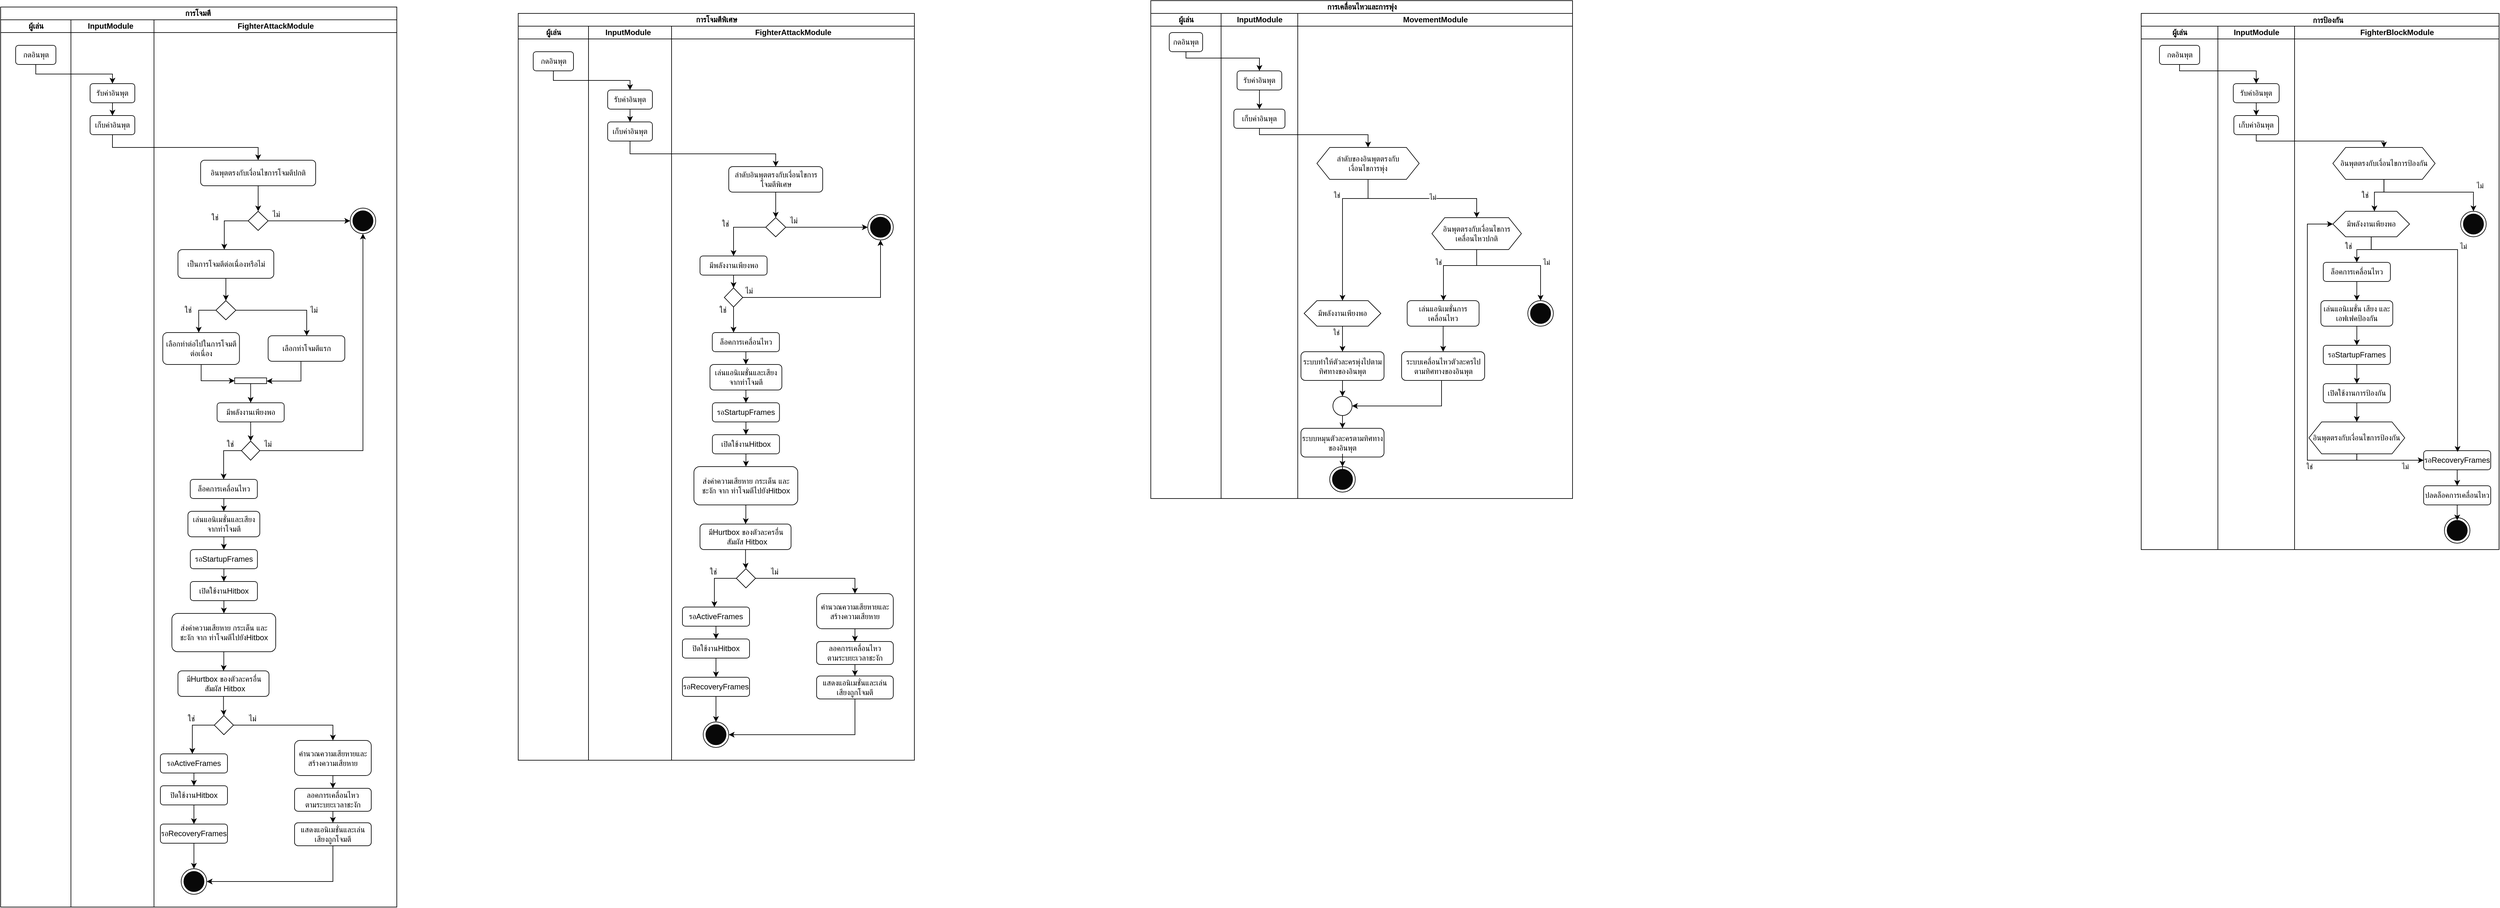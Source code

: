 <mxfile version="27.1.4">
  <diagram id="prtHgNgQTEPvFCAcTncT" name="Page-1">
    <mxGraphModel dx="3072" dy="832" grid="1" gridSize="10" guides="1" tooltips="1" connect="1" arrows="1" fold="1" page="1" pageScale="1" pageWidth="827" pageHeight="1169" math="0" shadow="0">
      <root>
        <mxCell id="0" />
        <mxCell id="1" parent="0" />
        <mxCell id="iBYgaYHrRUeXB7UZgWUD-44" value="&lt;b&gt;&lt;span style=&quot;font-family: &amp;quot;TH SarabunPSK&amp;quot;, sans-serif;&quot; lang=&quot;TH&quot;&gt;&lt;font&gt;การเคลื่อนไหวและการพุ่ง&lt;/font&gt;&lt;/span&gt;&lt;/b&gt;" style="swimlane;childLayout=stackLayout;resizeParent=1;resizeParentMax=0;startSize=20;html=1;" parent="1" vertex="1">
          <mxGeometry x="330" y="10" width="660" height="780" as="geometry" />
        </mxCell>
        <mxCell id="iBYgaYHrRUeXB7UZgWUD-45" value="ผู้เล่น" style="swimlane;startSize=20;html=1;" parent="iBYgaYHrRUeXB7UZgWUD-44" vertex="1">
          <mxGeometry y="20" width="110" height="760" as="geometry" />
        </mxCell>
        <mxCell id="x-vGuRbUDoVfPWIjSoTj-123" value="กดอินพุต" style="rounded=1;whiteSpace=wrap;html=1;" parent="iBYgaYHrRUeXB7UZgWUD-45" vertex="1">
          <mxGeometry x="28.87" y="30" width="52.25" height="30" as="geometry" />
        </mxCell>
        <mxCell id="iBYgaYHrRUeXB7UZgWUD-46" value="InputModule" style="swimlane;startSize=20;html=1;" parent="iBYgaYHrRUeXB7UZgWUD-44" vertex="1">
          <mxGeometry x="110" y="20" width="120" height="760" as="geometry" />
        </mxCell>
        <mxCell id="x-vGuRbUDoVfPWIjSoTj-121" value="รับค่าอินพุต" style="rounded=1;whiteSpace=wrap;html=1;" parent="iBYgaYHrRUeXB7UZgWUD-46" vertex="1">
          <mxGeometry x="25" y="90" width="70" height="30" as="geometry" />
        </mxCell>
        <mxCell id="x-vGuRbUDoVfPWIjSoTj-125" value="เก็บค่าอินพุต" style="rounded=1;whiteSpace=wrap;html=1;" parent="iBYgaYHrRUeXB7UZgWUD-46" vertex="1">
          <mxGeometry x="20" y="150" width="80" height="30" as="geometry" />
        </mxCell>
        <mxCell id="x-vGuRbUDoVfPWIjSoTj-120" style="edgeStyle=orthogonalEdgeStyle;rounded=0;orthogonalLoop=1;jettySize=auto;html=1;entryX=0.5;entryY=0;entryDx=0;entryDy=0;" parent="iBYgaYHrRUeXB7UZgWUD-46" source="x-vGuRbUDoVfPWIjSoTj-121" target="x-vGuRbUDoVfPWIjSoTj-125" edge="1">
          <mxGeometry relative="1" as="geometry" />
        </mxCell>
        <mxCell id="iBYgaYHrRUeXB7UZgWUD-49" style="edgeStyle=orthogonalEdgeStyle;rounded=0;orthogonalLoop=1;jettySize=auto;html=1;" parent="iBYgaYHrRUeXB7UZgWUD-44" source="x-vGuRbUDoVfPWIjSoTj-123" target="x-vGuRbUDoVfPWIjSoTj-121" edge="1">
          <mxGeometry relative="1" as="geometry">
            <Array as="points">
              <mxPoint x="55" y="90" />
              <mxPoint x="170" y="90" />
            </Array>
          </mxGeometry>
        </mxCell>
        <mxCell id="x-vGuRbUDoVfPWIjSoTj-124" style="edgeStyle=orthogonalEdgeStyle;rounded=0;orthogonalLoop=1;jettySize=auto;html=1;entryX=0.5;entryY=0;entryDx=0;entryDy=0;" parent="iBYgaYHrRUeXB7UZgWUD-44" source="x-vGuRbUDoVfPWIjSoTj-125" target="x-vGuRbUDoVfPWIjSoTj-129" edge="1">
          <mxGeometry relative="1" as="geometry">
            <Array as="points">
              <mxPoint x="170" y="210" />
              <mxPoint x="340" y="210" />
            </Array>
          </mxGeometry>
        </mxCell>
        <mxCell id="iBYgaYHrRUeXB7UZgWUD-47" value="MovementModule" style="swimlane;startSize=20;html=1;" parent="iBYgaYHrRUeXB7UZgWUD-44" vertex="1">
          <mxGeometry x="230" y="20" width="430" height="760" as="geometry" />
        </mxCell>
        <mxCell id="iBYgaYHrRUeXB7UZgWUD-53" style="edgeStyle=orthogonalEdgeStyle;rounded=0;orthogonalLoop=1;jettySize=auto;html=1;" parent="iBYgaYHrRUeXB7UZgWUD-47" source="x-vGuRbUDoVfPWIjSoTj-129" target="x-vGuRbUDoVfPWIjSoTj-151" edge="1">
          <mxGeometry relative="1" as="geometry">
            <Array as="points">
              <mxPoint x="110" y="290" />
              <mxPoint x="70" y="290" />
            </Array>
          </mxGeometry>
        </mxCell>
        <mxCell id="x-vGuRbUDoVfPWIjSoTj-129" value="ลำดับของอินพุตตรงกับ&lt;div&gt;เงื่อน&lt;span data-darkreader-inline-color=&quot;&quot; data-darkreader-inline-bgcolor=&quot;&quot; style=&quot;background-color: transparent; color: light-dark(rgb(0, 0, 0), rgb(255, 255, 255)); --darkreader-inline-bgcolor: transparent; --darkreader-inline-color: var(--darkreader-text-ffffff, #e8e6e3);&quot;&gt;ไขการพุ่ง&lt;/span&gt;&lt;/div&gt;" style="shape=hexagon;perimeter=hexagonPerimeter2;whiteSpace=wrap;html=1;fixedSize=1;" parent="iBYgaYHrRUeXB7UZgWUD-47" vertex="1">
          <mxGeometry x="30" y="210" width="160" height="50" as="geometry" />
        </mxCell>
        <mxCell id="iBYgaYHrRUeXB7UZgWUD-55" style="edgeStyle=orthogonalEdgeStyle;rounded=0;orthogonalLoop=1;jettySize=auto;html=1;" parent="iBYgaYHrRUeXB7UZgWUD-47" source="x-vGuRbUDoVfPWIjSoTj-134" target="x-vGuRbUDoVfPWIjSoTj-160" edge="1">
          <mxGeometry relative="1" as="geometry">
            <Array as="points">
              <mxPoint x="280" y="395" />
              <mxPoint x="228" y="395" />
            </Array>
          </mxGeometry>
        </mxCell>
        <mxCell id="x-vGuRbUDoVfPWIjSoTj-134" value="อินพุตตรงกับเงื่อนไขการเคลื่อนไหวปกติ" style="shape=hexagon;perimeter=hexagonPerimeter2;whiteSpace=wrap;html=1;fixedSize=1;" parent="iBYgaYHrRUeXB7UZgWUD-47" vertex="1">
          <mxGeometry x="210" y="320" width="140" height="50" as="geometry" />
        </mxCell>
        <mxCell id="x-vGuRbUDoVfPWIjSoTj-126" style="edgeStyle=orthogonalEdgeStyle;rounded=0;orthogonalLoop=1;jettySize=auto;html=1;entryX=0.5;entryY=0;entryDx=0;entryDy=0;" parent="iBYgaYHrRUeXB7UZgWUD-47" source="x-vGuRbUDoVfPWIjSoTj-129" target="x-vGuRbUDoVfPWIjSoTj-134" edge="1">
          <mxGeometry relative="1" as="geometry">
            <Array as="points">
              <mxPoint x="110" y="290" />
              <mxPoint x="280" y="290" />
            </Array>
          </mxGeometry>
        </mxCell>
        <mxCell id="x-vGuRbUDoVfPWIjSoTj-127" value="ไม่" style="edgeLabel;html=1;align=center;verticalAlign=middle;resizable=0;points=[];" parent="x-vGuRbUDoVfPWIjSoTj-126" vertex="1" connectable="0">
          <mxGeometry x="-0.729" relative="1" as="geometry">
            <mxPoint x="100" y="-2" as="offset" />
          </mxGeometry>
        </mxCell>
        <mxCell id="x-vGuRbUDoVfPWIjSoTj-156" value="" style="group;aspect=fixed;" parent="iBYgaYHrRUeXB7UZgWUD-47" vertex="1" connectable="0">
          <mxGeometry x="360" y="450" width="40" height="40" as="geometry" />
        </mxCell>
        <mxCell id="x-vGuRbUDoVfPWIjSoTj-157" value="" style="ellipse;whiteSpace=wrap;html=1;aspect=fixed;fillColor=none;strokeColor=default;" parent="x-vGuRbUDoVfPWIjSoTj-156" vertex="1">
          <mxGeometry width="40" height="40" as="geometry" />
        </mxCell>
        <mxCell id="x-vGuRbUDoVfPWIjSoTj-158" value="" style="ellipse;whiteSpace=wrap;html=1;aspect=fixed;fillColor=#080808;" parent="x-vGuRbUDoVfPWIjSoTj-156" vertex="1">
          <mxGeometry x="4.25" y="4.25" width="31.5" height="31.5" as="geometry" />
        </mxCell>
        <mxCell id="x-vGuRbUDoVfPWIjSoTj-132" style="edgeStyle=orthogonalEdgeStyle;rounded=0;orthogonalLoop=1;jettySize=auto;html=1;entryX=0.5;entryY=0;entryDx=0;entryDy=0;" parent="iBYgaYHrRUeXB7UZgWUD-47" edge="1">
          <mxGeometry relative="1" as="geometry">
            <mxPoint x="280" y="370" as="sourcePoint" />
            <mxPoint x="380" y="450" as="targetPoint" />
            <Array as="points">
              <mxPoint x="280" y="395" />
              <mxPoint x="380" y="395" />
            </Array>
          </mxGeometry>
        </mxCell>
        <mxCell id="x-vGuRbUDoVfPWIjSoTj-133" value="ไม่" style="edgeLabel;html=1;align=center;verticalAlign=middle;resizable=0;points=[];" parent="x-vGuRbUDoVfPWIjSoTj-132" vertex="1" connectable="0">
          <mxGeometry x="-0.716" y="2" relative="1" as="geometry">
            <mxPoint x="108" y="-3" as="offset" />
          </mxGeometry>
        </mxCell>
        <mxCell id="x-vGuRbUDoVfPWIjSoTj-151" value="มีพลังงานเพียงพอ" style="shape=hexagon;perimeter=hexagonPerimeter2;whiteSpace=wrap;html=1;fixedSize=1;" parent="iBYgaYHrRUeXB7UZgWUD-47" vertex="1">
          <mxGeometry x="10" y="450" width="120" height="40" as="geometry" />
        </mxCell>
        <mxCell id="x-vGuRbUDoVfPWIjSoTj-193" value="ระบบทำให้ตัวละครพุ่งไปตามทิศทางของอินพุต" style="rounded=1;whiteSpace=wrap;html=1;" parent="iBYgaYHrRUeXB7UZgWUD-47" vertex="1">
          <mxGeometry x="5" y="530" width="130" height="45" as="geometry" />
        </mxCell>
        <mxCell id="x-vGuRbUDoVfPWIjSoTj-149" style="edgeStyle=orthogonalEdgeStyle;rounded=0;orthogonalLoop=1;jettySize=auto;html=1;" parent="iBYgaYHrRUeXB7UZgWUD-47" source="x-vGuRbUDoVfPWIjSoTj-151" target="x-vGuRbUDoVfPWIjSoTj-193" edge="1">
          <mxGeometry relative="1" as="geometry">
            <mxPoint x="630.8" y="550" as="targetPoint" />
          </mxGeometry>
        </mxCell>
        <mxCell id="x-vGuRbUDoVfPWIjSoTj-150" value="ใช่" style="edgeLabel;html=1;align=center;verticalAlign=middle;resizable=0;points=[];" parent="x-vGuRbUDoVfPWIjSoTj-149" vertex="1" connectable="0">
          <mxGeometry x="-0.259" y="-1" relative="1" as="geometry">
            <mxPoint x="-9" y="-5" as="offset" />
          </mxGeometry>
        </mxCell>
        <mxCell id="iBYgaYHrRUeXB7UZgWUD-54" value="ใช่" style="edgeLabel;html=1;align=center;verticalAlign=middle;resizable=0;points=[];" parent="x-vGuRbUDoVfPWIjSoTj-149" vertex="1" connectable="0">
          <mxGeometry x="-0.259" y="-1" relative="1" as="geometry">
            <mxPoint x="-8" y="-220" as="offset" />
          </mxGeometry>
        </mxCell>
        <mxCell id="iBYgaYHrRUeXB7UZgWUD-56" value="ใช่" style="edgeLabel;html=1;align=center;verticalAlign=middle;resizable=0;points=[];" parent="x-vGuRbUDoVfPWIjSoTj-149" vertex="1" connectable="0">
          <mxGeometry x="-0.259" y="-1" relative="1" as="geometry">
            <mxPoint x="151" y="-115" as="offset" />
          </mxGeometry>
        </mxCell>
        <mxCell id="x-vGuRbUDoVfPWIjSoTj-195" value="" style="ellipse;whiteSpace=wrap;html=1;aspect=fixed;" parent="iBYgaYHrRUeXB7UZgWUD-47" vertex="1">
          <mxGeometry x="55" y="600" width="30" height="30" as="geometry" />
        </mxCell>
        <mxCell id="x-vGuRbUDoVfPWIjSoTj-196" style="edgeStyle=orthogonalEdgeStyle;rounded=0;orthogonalLoop=1;jettySize=auto;html=1;" parent="iBYgaYHrRUeXB7UZgWUD-47" source="x-vGuRbUDoVfPWIjSoTj-193" target="x-vGuRbUDoVfPWIjSoTj-195" edge="1">
          <mxGeometry relative="1" as="geometry" />
        </mxCell>
        <mxCell id="iBYgaYHrRUeXB7UZgWUD-57" style="edgeStyle=orthogonalEdgeStyle;rounded=0;orthogonalLoop=1;jettySize=auto;html=1;entryX=0.5;entryY=0;entryDx=0;entryDy=0;" parent="iBYgaYHrRUeXB7UZgWUD-47" source="x-vGuRbUDoVfPWIjSoTj-160" target="x-vGuRbUDoVfPWIjSoTj-162" edge="1">
          <mxGeometry relative="1" as="geometry" />
        </mxCell>
        <mxCell id="x-vGuRbUDoVfPWIjSoTj-160" value="เล่นแอนิเมชั่นการเคลื่อนไหว" style="rounded=1;whiteSpace=wrap;html=1;" parent="iBYgaYHrRUeXB7UZgWUD-47" vertex="1">
          <mxGeometry x="171.25" y="450" width="112.5" height="40" as="geometry" />
        </mxCell>
        <mxCell id="iBYgaYHrRUeXB7UZgWUD-58" style="edgeStyle=orthogonalEdgeStyle;rounded=0;orthogonalLoop=1;jettySize=auto;html=1;entryX=1;entryY=0.5;entryDx=0;entryDy=0;" parent="iBYgaYHrRUeXB7UZgWUD-47" source="x-vGuRbUDoVfPWIjSoTj-162" target="x-vGuRbUDoVfPWIjSoTj-195" edge="1">
          <mxGeometry relative="1" as="geometry">
            <Array as="points">
              <mxPoint x="225" y="615" />
            </Array>
          </mxGeometry>
        </mxCell>
        <mxCell id="x-vGuRbUDoVfPWIjSoTj-162" value="ระบบเคลื่อนไหวตัวละครไปตามทิศทางของอินพุต" style="rounded=1;whiteSpace=wrap;html=1;" parent="iBYgaYHrRUeXB7UZgWUD-47" vertex="1">
          <mxGeometry x="162.5" y="530" width="130" height="45" as="geometry" />
        </mxCell>
        <mxCell id="x-vGuRbUDoVfPWIjSoTj-198" value="ระบบหมุนตัวละครตามทิศทางของอินพุต" style="rounded=1;whiteSpace=wrap;html=1;" parent="iBYgaYHrRUeXB7UZgWUD-47" vertex="1">
          <mxGeometry x="5" y="650" width="130" height="45" as="geometry" />
        </mxCell>
        <mxCell id="x-vGuRbUDoVfPWIjSoTj-199" style="edgeStyle=orthogonalEdgeStyle;rounded=0;orthogonalLoop=1;jettySize=auto;html=1;entryX=0.5;entryY=0;entryDx=0;entryDy=0;" parent="iBYgaYHrRUeXB7UZgWUD-47" source="x-vGuRbUDoVfPWIjSoTj-195" target="x-vGuRbUDoVfPWIjSoTj-198" edge="1">
          <mxGeometry relative="1" as="geometry" />
        </mxCell>
        <mxCell id="x-vGuRbUDoVfPWIjSoTj-200" value="" style="group;aspect=fixed;" parent="iBYgaYHrRUeXB7UZgWUD-47" vertex="1" connectable="0">
          <mxGeometry x="50" y="710" width="40" height="40" as="geometry" />
        </mxCell>
        <mxCell id="x-vGuRbUDoVfPWIjSoTj-201" value="" style="ellipse;whiteSpace=wrap;html=1;aspect=fixed;fillColor=none;strokeColor=default;" parent="x-vGuRbUDoVfPWIjSoTj-200" vertex="1">
          <mxGeometry width="40" height="40" as="geometry" />
        </mxCell>
        <mxCell id="x-vGuRbUDoVfPWIjSoTj-202" value="" style="ellipse;whiteSpace=wrap;html=1;aspect=fixed;fillColor=#080808;" parent="x-vGuRbUDoVfPWIjSoTj-200" vertex="1">
          <mxGeometry x="4.25" y="4.25" width="31.5" height="31.5" as="geometry" />
        </mxCell>
        <mxCell id="x-vGuRbUDoVfPWIjSoTj-203" style="edgeStyle=orthogonalEdgeStyle;rounded=0;orthogonalLoop=1;jettySize=auto;html=1;entryX=0.5;entryY=0;entryDx=0;entryDy=0;" parent="iBYgaYHrRUeXB7UZgWUD-47" source="x-vGuRbUDoVfPWIjSoTj-198" target="x-vGuRbUDoVfPWIjSoTj-201" edge="1">
          <mxGeometry relative="1" as="geometry" />
        </mxCell>
        <mxCell id="iBYgaYHrRUeXB7UZgWUD-59" value="&lt;p style=&quot;text-indent:.25in;line-height:115%&quot; class=&quot;MsoNormal&quot;&gt;&lt;b&gt;&lt;span style=&quot;line-height: 115%; font-family: &amp;quot;TH SarabunPSK&amp;quot;, sans-serif;&quot; lang=&quot;TH&quot;&gt;&lt;font&gt;การป้องกัน&lt;/font&gt;&lt;/span&gt;&lt;/b&gt;&lt;b&gt;&lt;span style=&quot;font-size:16.0pt;&lt;br/&gt;line-height:115%;font-family:&amp;quot;TH SarabunPSK&amp;quot;,sans-serif;mso-fareast-language:&lt;br/&gt;JA&quot;&gt;&lt;/span&gt;&lt;/b&gt;&lt;/p&gt;" style="swimlane;childLayout=stackLayout;resizeParent=1;resizeParentMax=0;startSize=20;html=1;" parent="1" vertex="1">
          <mxGeometry x="1880" y="30" width="560" height="840" as="geometry" />
        </mxCell>
        <mxCell id="iBYgaYHrRUeXB7UZgWUD-60" value="ผู้เล่น" style="swimlane;startSize=20;html=1;" parent="iBYgaYHrRUeXB7UZgWUD-59" vertex="1">
          <mxGeometry y="20" width="120" height="820" as="geometry" />
        </mxCell>
        <mxCell id="x-vGuRbUDoVfPWIjSoTj-250" value="กดอินพุต" style="rounded=1;whiteSpace=wrap;html=1;" parent="iBYgaYHrRUeXB7UZgWUD-60" vertex="1">
          <mxGeometry x="28.5" y="30" width="63" height="30" as="geometry" />
        </mxCell>
        <mxCell id="iBYgaYHrRUeXB7UZgWUD-61" value="InputModule" style="swimlane;startSize=20;html=1;" parent="iBYgaYHrRUeXB7UZgWUD-59" vertex="1">
          <mxGeometry x="120" y="20" width="120" height="820" as="geometry" />
        </mxCell>
        <mxCell id="x-vGuRbUDoVfPWIjSoTj-248" value="รับค่าอินพุ&lt;span style=&quot;background-color: transparent; color: light-dark(rgb(0, 0, 0), rgb(255, 255, 255));&quot;&gt;ต&lt;/span&gt;" style="rounded=1;whiteSpace=wrap;html=1;" parent="iBYgaYHrRUeXB7UZgWUD-61" vertex="1">
          <mxGeometry x="24.12" y="90" width="71.75" height="30" as="geometry" />
        </mxCell>
        <mxCell id="x-vGuRbUDoVfPWIjSoTj-252" value="เก็บค่าอินพุต" style="rounded=1;whiteSpace=wrap;html=1;" parent="iBYgaYHrRUeXB7UZgWUD-61" vertex="1">
          <mxGeometry x="25" y="140" width="70" height="30" as="geometry" />
        </mxCell>
        <mxCell id="x-vGuRbUDoVfPWIjSoTj-247" style="edgeStyle=orthogonalEdgeStyle;rounded=0;orthogonalLoop=1;jettySize=auto;html=1;entryX=0.5;entryY=0;entryDx=0;entryDy=0;" parent="iBYgaYHrRUeXB7UZgWUD-61" source="x-vGuRbUDoVfPWIjSoTj-248" target="x-vGuRbUDoVfPWIjSoTj-252" edge="1">
          <mxGeometry relative="1" as="geometry" />
        </mxCell>
        <mxCell id="x-vGuRbUDoVfPWIjSoTj-249" style="edgeStyle=orthogonalEdgeStyle;rounded=0;orthogonalLoop=1;jettySize=auto;html=1;" parent="iBYgaYHrRUeXB7UZgWUD-59" source="x-vGuRbUDoVfPWIjSoTj-250" target="x-vGuRbUDoVfPWIjSoTj-248" edge="1">
          <mxGeometry relative="1" as="geometry">
            <Array as="points">
              <mxPoint x="60" y="90" />
              <mxPoint x="180" y="90" />
            </Array>
          </mxGeometry>
        </mxCell>
        <mxCell id="x-vGuRbUDoVfPWIjSoTj-251" style="edgeStyle=orthogonalEdgeStyle;rounded=0;orthogonalLoop=1;jettySize=auto;html=1;entryX=0.5;entryY=0;entryDx=0;entryDy=0;" parent="iBYgaYHrRUeXB7UZgWUD-59" source="x-vGuRbUDoVfPWIjSoTj-252" target="x-vGuRbUDoVfPWIjSoTj-256" edge="1">
          <mxGeometry relative="1" as="geometry">
            <Array as="points">
              <mxPoint x="180" y="200" />
              <mxPoint x="380" y="200" />
            </Array>
          </mxGeometry>
        </mxCell>
        <mxCell id="iBYgaYHrRUeXB7UZgWUD-62" value="FighterBlockModule" style="swimlane;startSize=20;html=1;" parent="iBYgaYHrRUeXB7UZgWUD-59" vertex="1">
          <mxGeometry x="240" y="20" width="320" height="820" as="geometry" />
        </mxCell>
        <mxCell id="iBYgaYHrRUeXB7UZgWUD-63" style="edgeStyle=orthogonalEdgeStyle;rounded=0;orthogonalLoop=1;jettySize=auto;html=1;" parent="iBYgaYHrRUeXB7UZgWUD-62" source="x-vGuRbUDoVfPWIjSoTj-256" target="x-vGuRbUDoVfPWIjSoTj-278" edge="1">
          <mxGeometry relative="1" as="geometry">
            <Array as="points">
              <mxPoint x="139.94" y="260" />
              <mxPoint x="124.94" y="260" />
            </Array>
          </mxGeometry>
        </mxCell>
        <mxCell id="x-vGuRbUDoVfPWIjSoTj-256" value="อินพุตตรงกับเงื่อนไขการป้องกัน" style="shape=hexagon;perimeter=hexagonPerimeter2;whiteSpace=wrap;html=1;fixedSize=1;" parent="iBYgaYHrRUeXB7UZgWUD-62" vertex="1">
          <mxGeometry x="59.94" y="190" width="160" height="50" as="geometry" />
        </mxCell>
        <mxCell id="x-vGuRbUDoVfPWIjSoTj-283" value="" style="group;aspect=fixed;" parent="iBYgaYHrRUeXB7UZgWUD-62" vertex="1" connectable="0">
          <mxGeometry x="259.94" y="290" width="40" height="40" as="geometry" />
        </mxCell>
        <mxCell id="x-vGuRbUDoVfPWIjSoTj-284" value="" style="ellipse;whiteSpace=wrap;html=1;aspect=fixed;fillColor=none;strokeColor=default;" parent="x-vGuRbUDoVfPWIjSoTj-283" vertex="1">
          <mxGeometry width="40" height="40" as="geometry" />
        </mxCell>
        <mxCell id="x-vGuRbUDoVfPWIjSoTj-285" value="" style="ellipse;whiteSpace=wrap;html=1;aspect=fixed;fillColor=#080808;" parent="x-vGuRbUDoVfPWIjSoTj-283" vertex="1">
          <mxGeometry x="4.25" y="4.25" width="31.5" height="31.5" as="geometry" />
        </mxCell>
        <mxCell id="x-vGuRbUDoVfPWIjSoTj-328" style="edgeStyle=orthogonalEdgeStyle;rounded=0;orthogonalLoop=1;jettySize=auto;html=1;entryX=0.5;entryY=0;entryDx=0;entryDy=0;" parent="iBYgaYHrRUeXB7UZgWUD-62" source="x-vGuRbUDoVfPWIjSoTj-256" target="x-vGuRbUDoVfPWIjSoTj-284" edge="1">
          <mxGeometry relative="1" as="geometry">
            <Array as="points">
              <mxPoint x="139.94" y="260" />
              <mxPoint x="279.94" y="260" />
            </Array>
          </mxGeometry>
        </mxCell>
        <mxCell id="x-vGuRbUDoVfPWIjSoTj-329" value="ไม่" style="edgeLabel;html=1;align=center;verticalAlign=middle;resizable=0;points=[];" parent="x-vGuRbUDoVfPWIjSoTj-328" vertex="1" connectable="0">
          <mxGeometry x="-0.027" y="-2" relative="1" as="geometry">
            <mxPoint x="77" y="-12" as="offset" />
          </mxGeometry>
        </mxCell>
        <mxCell id="iBYgaYHrRUeXB7UZgWUD-66" style="edgeStyle=orthogonalEdgeStyle;rounded=0;orthogonalLoop=1;jettySize=auto;html=1;" parent="iBYgaYHrRUeXB7UZgWUD-62" source="x-vGuRbUDoVfPWIjSoTj-278" target="x-vGuRbUDoVfPWIjSoTj-282" edge="1">
          <mxGeometry relative="1" as="geometry" />
        </mxCell>
        <mxCell id="x-vGuRbUDoVfPWIjSoTj-278" value="มีพลังงานเพียงพอ" style="shape=hexagon;perimeter=hexagonPerimeter2;whiteSpace=wrap;html=1;fixedSize=1;" parent="iBYgaYHrRUeXB7UZgWUD-62" vertex="1">
          <mxGeometry x="59.94" y="290" width="120" height="40" as="geometry" />
        </mxCell>
        <mxCell id="x-vGuRbUDoVfPWIjSoTj-282" value="ล็อคการเคลื่อนไหว" style="rounded=1;whiteSpace=wrap;html=1;" parent="iBYgaYHrRUeXB7UZgWUD-62" vertex="1">
          <mxGeometry x="44.94" y="370" width="105" height="30" as="geometry" />
        </mxCell>
        <mxCell id="iBYgaYHrRUeXB7UZgWUD-67" value="ใช่" style="text;html=1;align=center;verticalAlign=middle;resizable=0;points=[];autosize=1;strokeColor=none;fillColor=none;" parent="iBYgaYHrRUeXB7UZgWUD-62" vertex="1">
          <mxGeometry x="89.94" y="250" width="40" height="30" as="geometry" />
        </mxCell>
        <mxCell id="iBYgaYHrRUeXB7UZgWUD-68" value="ใช่" style="text;html=1;align=center;verticalAlign=middle;resizable=0;points=[];autosize=1;strokeColor=none;fillColor=none;" parent="iBYgaYHrRUeXB7UZgWUD-62" vertex="1">
          <mxGeometry x="63.69" y="330" width="40" height="30" as="geometry" />
        </mxCell>
        <mxCell id="x-vGuRbUDoVfPWIjSoTj-287" value="เล่นแอนิเมชั่น เสียง และ เอฟเฟคป้องกัน" style="rounded=1;whiteSpace=wrap;html=1;" parent="iBYgaYHrRUeXB7UZgWUD-62" vertex="1">
          <mxGeometry x="41.19" y="430" width="112.5" height="40" as="geometry" />
        </mxCell>
        <mxCell id="x-vGuRbUDoVfPWIjSoTj-281" style="edgeStyle=orthogonalEdgeStyle;rounded=0;orthogonalLoop=1;jettySize=auto;html=1;" parent="iBYgaYHrRUeXB7UZgWUD-62" source="x-vGuRbUDoVfPWIjSoTj-282" target="x-vGuRbUDoVfPWIjSoTj-287" edge="1">
          <mxGeometry relative="1" as="geometry" />
        </mxCell>
        <mxCell id="x-vGuRbUDoVfPWIjSoTj-323" value="รอRecoveryFrames" style="rounded=1;whiteSpace=wrap;html=1;" parent="iBYgaYHrRUeXB7UZgWUD-62" vertex="1">
          <mxGeometry x="202" y="665" width="105" height="30" as="geometry" />
        </mxCell>
        <mxCell id="x-vGuRbUDoVfPWIjSoTj-326" style="edgeStyle=orthogonalEdgeStyle;rounded=0;orthogonalLoop=1;jettySize=auto;html=1;" parent="iBYgaYHrRUeXB7UZgWUD-62" edge="1">
          <mxGeometry relative="1" as="geometry">
            <mxPoint x="135" y="330" as="sourcePoint" />
            <mxPoint x="255.1" y="667" as="targetPoint" />
            <Array as="points">
              <mxPoint x="120" y="330" />
              <mxPoint x="120" y="350" />
              <mxPoint x="255" y="350" />
            </Array>
          </mxGeometry>
        </mxCell>
        <mxCell id="x-vGuRbUDoVfPWIjSoTj-330" value="ไม่" style="edgeLabel;html=1;align=center;verticalAlign=middle;resizable=0;points=[];" parent="x-vGuRbUDoVfPWIjSoTj-326" vertex="1" connectable="0">
          <mxGeometry x="-0.943" y="2" relative="1" as="geometry">
            <mxPoint x="143" y="13" as="offset" />
          </mxGeometry>
        </mxCell>
        <mxCell id="x-vGuRbUDoVfPWIjSoTj-289" value="รอStartupFrames" style="rounded=1;whiteSpace=wrap;html=1;" parent="iBYgaYHrRUeXB7UZgWUD-62" vertex="1">
          <mxGeometry x="44.94" y="500" width="105" height="30" as="geometry" />
        </mxCell>
        <mxCell id="x-vGuRbUDoVfPWIjSoTj-286" style="edgeStyle=orthogonalEdgeStyle;rounded=0;orthogonalLoop=1;jettySize=auto;html=1;" parent="iBYgaYHrRUeXB7UZgWUD-62" source="x-vGuRbUDoVfPWIjSoTj-287" target="x-vGuRbUDoVfPWIjSoTj-289" edge="1">
          <mxGeometry relative="1" as="geometry">
            <mxPoint x="-479.56" y="750" as="targetPoint" />
          </mxGeometry>
        </mxCell>
        <mxCell id="x-vGuRbUDoVfPWIjSoTj-291" value="เปิดใช้งานการป้องกัน" style="rounded=1;whiteSpace=wrap;html=1;" parent="iBYgaYHrRUeXB7UZgWUD-62" vertex="1">
          <mxGeometry x="44.94" y="560" width="105" height="30" as="geometry" />
        </mxCell>
        <mxCell id="x-vGuRbUDoVfPWIjSoTj-288" style="edgeStyle=orthogonalEdgeStyle;rounded=0;orthogonalLoop=1;jettySize=auto;html=1;entryX=0.5;entryY=0;entryDx=0;entryDy=0;" parent="iBYgaYHrRUeXB7UZgWUD-62" source="x-vGuRbUDoVfPWIjSoTj-289" target="x-vGuRbUDoVfPWIjSoTj-291" edge="1">
          <mxGeometry relative="1" as="geometry" />
        </mxCell>
        <mxCell id="x-vGuRbUDoVfPWIjSoTj-302" value="อินพุตตรงกับเงื่อนไขการป้องกัน" style="shape=hexagon;perimeter=hexagonPerimeter2;whiteSpace=wrap;html=1;fixedSize=1;" parent="iBYgaYHrRUeXB7UZgWUD-62" vertex="1">
          <mxGeometry x="22.44" y="620" width="150" height="50" as="geometry" />
        </mxCell>
        <mxCell id="x-vGuRbUDoVfPWIjSoTj-320" value="" style="edgeStyle=orthogonalEdgeStyle;rounded=0;orthogonalLoop=1;jettySize=auto;html=1;" parent="iBYgaYHrRUeXB7UZgWUD-62" source="x-vGuRbUDoVfPWIjSoTj-291" target="x-vGuRbUDoVfPWIjSoTj-302" edge="1">
          <mxGeometry relative="1" as="geometry" />
        </mxCell>
        <mxCell id="x-vGuRbUDoVfPWIjSoTj-321" style="edgeStyle=orthogonalEdgeStyle;rounded=0;orthogonalLoop=1;jettySize=auto;html=1;entryX=0;entryY=0.5;entryDx=0;entryDy=0;" parent="iBYgaYHrRUeXB7UZgWUD-62" source="x-vGuRbUDoVfPWIjSoTj-302" target="x-vGuRbUDoVfPWIjSoTj-278" edge="1">
          <mxGeometry relative="1" as="geometry">
            <Array as="points">
              <mxPoint x="97" y="680" />
              <mxPoint x="20" y="680" />
              <mxPoint x="20" y="310" />
            </Array>
          </mxGeometry>
        </mxCell>
        <mxCell id="x-vGuRbUDoVfPWIjSoTj-322" value="ใช่" style="edgeLabel;html=1;align=center;verticalAlign=middle;resizable=0;points=[];" parent="x-vGuRbUDoVfPWIjSoTj-321" vertex="1" connectable="0">
          <mxGeometry x="-0.948" y="-2" relative="1" as="geometry">
            <mxPoint x="-72" y="12" as="offset" />
          </mxGeometry>
        </mxCell>
        <mxCell id="x-vGuRbUDoVfPWIjSoTj-327" style="edgeStyle=orthogonalEdgeStyle;rounded=0;orthogonalLoop=1;jettySize=auto;html=1;entryX=0;entryY=0.5;entryDx=0;entryDy=0;exitX=0.5;exitY=1;exitDx=0;exitDy=0;" parent="iBYgaYHrRUeXB7UZgWUD-62" source="x-vGuRbUDoVfPWIjSoTj-302" target="x-vGuRbUDoVfPWIjSoTj-323" edge="1">
          <mxGeometry relative="1" as="geometry">
            <mxPoint x="100" y="670" as="sourcePoint" />
            <Array as="points">
              <mxPoint x="97" y="680" />
              <mxPoint x="192" y="680" />
            </Array>
          </mxGeometry>
        </mxCell>
        <mxCell id="x-vGuRbUDoVfPWIjSoTj-331" value="ไม่" style="edgeLabel;html=1;align=center;verticalAlign=middle;resizable=0;points=[];" parent="x-vGuRbUDoVfPWIjSoTj-327" vertex="1" connectable="0">
          <mxGeometry x="-0.442" y="2" relative="1" as="geometry">
            <mxPoint x="53" y="12" as="offset" />
          </mxGeometry>
        </mxCell>
        <mxCell id="x-vGuRbUDoVfPWIjSoTj-332" value="ปลดล็อคการเคลื่อนไหว" style="rounded=1;whiteSpace=wrap;html=1;" parent="iBYgaYHrRUeXB7UZgWUD-62" vertex="1">
          <mxGeometry x="202" y="720" width="105" height="30" as="geometry" />
        </mxCell>
        <mxCell id="x-vGuRbUDoVfPWIjSoTj-333" value="" style="edgeStyle=orthogonalEdgeStyle;rounded=0;orthogonalLoop=1;jettySize=auto;html=1;" parent="iBYgaYHrRUeXB7UZgWUD-62" source="x-vGuRbUDoVfPWIjSoTj-323" target="x-vGuRbUDoVfPWIjSoTj-332" edge="1">
          <mxGeometry relative="1" as="geometry" />
        </mxCell>
        <mxCell id="x-vGuRbUDoVfPWIjSoTj-334" value="" style="group;aspect=fixed;" parent="iBYgaYHrRUeXB7UZgWUD-62" vertex="1" connectable="0">
          <mxGeometry x="234.5" y="770" width="40" height="40" as="geometry" />
        </mxCell>
        <mxCell id="x-vGuRbUDoVfPWIjSoTj-335" value="" style="ellipse;whiteSpace=wrap;html=1;aspect=fixed;fillColor=none;strokeColor=default;" parent="x-vGuRbUDoVfPWIjSoTj-334" vertex="1">
          <mxGeometry width="40" height="40" as="geometry" />
        </mxCell>
        <mxCell id="x-vGuRbUDoVfPWIjSoTj-336" value="" style="ellipse;whiteSpace=wrap;html=1;aspect=fixed;fillColor=#080808;" parent="x-vGuRbUDoVfPWIjSoTj-334" vertex="1">
          <mxGeometry x="4.25" y="4.25" width="31.5" height="31.5" as="geometry" />
        </mxCell>
        <mxCell id="x-vGuRbUDoVfPWIjSoTj-337" value="" style="edgeStyle=orthogonalEdgeStyle;rounded=0;orthogonalLoop=1;jettySize=auto;html=1;" parent="iBYgaYHrRUeXB7UZgWUD-62" source="x-vGuRbUDoVfPWIjSoTj-332" target="x-vGuRbUDoVfPWIjSoTj-336" edge="1">
          <mxGeometry relative="1" as="geometry" />
        </mxCell>
        <mxCell id="c57PVvVjm2TMvXlCOmgX-1" value="&lt;b&gt;&lt;span style=&quot;font-family: &amp;quot;TH SarabunPSK&amp;quot;, sans-serif;&quot; lang=&quot;TH&quot;&gt;&lt;font&gt;การโจมตี&amp;nbsp;&lt;/font&gt;&lt;/span&gt;&lt;/b&gt;" style="swimlane;childLayout=stackLayout;resizeParent=1;resizeParentMax=0;startSize=20;html=1;" parent="1" vertex="1">
          <mxGeometry x="-1470" y="20" width="620" height="1410" as="geometry" />
        </mxCell>
        <mxCell id="c57PVvVjm2TMvXlCOmgX-2" value="ผู้เล่น" style="swimlane;startSize=20;html=1;" parent="c57PVvVjm2TMvXlCOmgX-1" vertex="1">
          <mxGeometry y="20" width="110" height="1390" as="geometry" />
        </mxCell>
        <mxCell id="c57PVvVjm2TMvXlCOmgX-3" value="&lt;div&gt;&lt;span style=&quot;background-color: transparent; color: light-dark(rgb(0, 0, 0), rgb(255, 255, 255));&quot;&gt;กดอินพุต&lt;/span&gt;&lt;/div&gt;" style="rounded=1;whiteSpace=wrap;html=1;" parent="c57PVvVjm2TMvXlCOmgX-2" vertex="1">
          <mxGeometry x="23.5" y="40" width="63" height="30" as="geometry" />
        </mxCell>
        <mxCell id="c57PVvVjm2TMvXlCOmgX-4" value="&lt;span style=&quot;font-family: &amp;quot;TH SarabunPSK&amp;quot;, sans-serif;&quot;&gt;&lt;font&gt;InputModule &amp;nbsp;&lt;/font&gt;&lt;/span&gt;" style="swimlane;startSize=20;html=1;" parent="c57PVvVjm2TMvXlCOmgX-1" vertex="1">
          <mxGeometry x="110" y="20" width="130" height="1390" as="geometry" />
        </mxCell>
        <mxCell id="c57PVvVjm2TMvXlCOmgX-5" value="รับค่าอินพุต" style="rounded=1;whiteSpace=wrap;html=1;" parent="c57PVvVjm2TMvXlCOmgX-4" vertex="1">
          <mxGeometry x="30" y="100" width="70" height="30" as="geometry" />
        </mxCell>
        <mxCell id="c57PVvVjm2TMvXlCOmgX-6" value="เก็บค่าอินพุต" style="rounded=1;whiteSpace=wrap;html=1;" parent="c57PVvVjm2TMvXlCOmgX-4" vertex="1">
          <mxGeometry x="30" y="150" width="70" height="30" as="geometry" />
        </mxCell>
        <mxCell id="c57PVvVjm2TMvXlCOmgX-7" style="edgeStyle=orthogonalEdgeStyle;rounded=0;orthogonalLoop=1;jettySize=auto;html=1;entryX=0.5;entryY=0;entryDx=0;entryDy=0;" parent="c57PVvVjm2TMvXlCOmgX-4" source="c57PVvVjm2TMvXlCOmgX-5" target="c57PVvVjm2TMvXlCOmgX-6" edge="1">
          <mxGeometry relative="1" as="geometry" />
        </mxCell>
        <mxCell id="c57PVvVjm2TMvXlCOmgX-8" style="edgeStyle=orthogonalEdgeStyle;rounded=0;orthogonalLoop=1;jettySize=auto;html=1;entryX=0.5;entryY=0;entryDx=0;entryDy=0;" parent="c57PVvVjm2TMvXlCOmgX-1" source="c57PVvVjm2TMvXlCOmgX-3" target="c57PVvVjm2TMvXlCOmgX-5" edge="1">
          <mxGeometry relative="1" as="geometry">
            <Array as="points">
              <mxPoint x="55" y="105" />
              <mxPoint x="175" y="105" />
            </Array>
          </mxGeometry>
        </mxCell>
        <mxCell id="c57PVvVjm2TMvXlCOmgX-90" style="edgeStyle=orthogonalEdgeStyle;rounded=0;orthogonalLoop=1;jettySize=auto;html=1;" parent="c57PVvVjm2TMvXlCOmgX-1" source="c57PVvVjm2TMvXlCOmgX-6" edge="1">
          <mxGeometry relative="1" as="geometry">
            <mxPoint x="403.0" y="240" as="targetPoint" />
            <Array as="points">
              <mxPoint x="175" y="220" />
              <mxPoint x="403" y="220" />
            </Array>
          </mxGeometry>
        </mxCell>
        <UserObject label="FighterAttackModule" id="c57PVvVjm2TMvXlCOmgX-10">
          <mxCell style="swimlane;startSize=20;html=1;" parent="c57PVvVjm2TMvXlCOmgX-1" vertex="1">
            <mxGeometry x="240" y="20" width="380" height="1390" as="geometry" />
          </mxCell>
        </UserObject>
        <mxCell id="c57PVvVjm2TMvXlCOmgX-21" style="edgeStyle=orthogonalEdgeStyle;rounded=0;orthogonalLoop=1;jettySize=auto;html=1;entryX=1;entryY=0.5;entryDx=0;entryDy=0;" parent="c57PVvVjm2TMvXlCOmgX-10" source="c57PVvVjm2TMvXlCOmgX-22" target="c57PVvVjm2TMvXlCOmgX-82" edge="1">
          <mxGeometry relative="1" as="geometry">
            <Array as="points">
              <mxPoint x="230" y="566" />
              <mxPoint x="176" y="566" />
            </Array>
            <mxPoint x="200.0" y="696" as="targetPoint" />
          </mxGeometry>
        </mxCell>
        <mxCell id="c57PVvVjm2TMvXlCOmgX-22" value="เลือกท่าโจมตีแรก" style="rounded=1;whiteSpace=wrap;html=1;" parent="c57PVvVjm2TMvXlCOmgX-10" vertex="1">
          <mxGeometry x="178.63" y="495" width="120" height="40" as="geometry" />
        </mxCell>
        <mxCell id="c57PVvVjm2TMvXlCOmgX-84" style="edgeStyle=orthogonalEdgeStyle;rounded=0;orthogonalLoop=1;jettySize=auto;html=1;entryX=0;entryY=0.5;entryDx=0;entryDy=0;" parent="c57PVvVjm2TMvXlCOmgX-10" source="c57PVvVjm2TMvXlCOmgX-26" target="c57PVvVjm2TMvXlCOmgX-82" edge="1">
          <mxGeometry relative="1" as="geometry" />
        </mxCell>
        <mxCell id="c57PVvVjm2TMvXlCOmgX-26" value="เลือกท่าต่อไปในการโจมตีต่อเนื่อง" style="rounded=1;whiteSpace=wrap;html=1;" parent="c57PVvVjm2TMvXlCOmgX-10" vertex="1">
          <mxGeometry x="13.75" y="490" width="120" height="50" as="geometry" />
        </mxCell>
        <mxCell id="c57PVvVjm2TMvXlCOmgX-32" value="" style="group;aspect=fixed;" parent="c57PVvVjm2TMvXlCOmgX-10" vertex="1" connectable="0">
          <mxGeometry x="307.0" y="295" width="40" height="40" as="geometry" />
        </mxCell>
        <mxCell id="c57PVvVjm2TMvXlCOmgX-33" value="" style="ellipse;whiteSpace=wrap;html=1;aspect=fixed;fillColor=none;strokeColor=default;" parent="c57PVvVjm2TMvXlCOmgX-32" vertex="1">
          <mxGeometry width="40" height="40" as="geometry" />
        </mxCell>
        <mxCell id="c57PVvVjm2TMvXlCOmgX-34" value="" style="ellipse;whiteSpace=wrap;html=1;aspect=fixed;fillColor=#080808;" parent="c57PVvVjm2TMvXlCOmgX-32" vertex="1">
          <mxGeometry x="4.25" y="4.25" width="31.5" height="31.5" as="geometry" />
        </mxCell>
        <mxCell id="c57PVvVjm2TMvXlCOmgX-36" value="ใช่" style="text;html=1;align=center;verticalAlign=middle;resizable=0;points=[];autosize=1;strokeColor=none;fillColor=none;" parent="c57PVvVjm2TMvXlCOmgX-10" vertex="1">
          <mxGeometry x="33.0" y="440" width="40" height="30" as="geometry" />
        </mxCell>
        <mxCell id="c57PVvVjm2TMvXlCOmgX-108" style="edgeStyle=orthogonalEdgeStyle;rounded=0;orthogonalLoop=1;jettySize=auto;html=1;" parent="c57PVvVjm2TMvXlCOmgX-10" source="c57PVvVjm2TMvXlCOmgX-37" target="c57PVvVjm2TMvXlCOmgX-107" edge="1">
          <mxGeometry relative="1" as="geometry" />
        </mxCell>
        <mxCell id="c57PVvVjm2TMvXlCOmgX-37" value="มีพลังงานเพียงพอ" style="rounded=1;whiteSpace=wrap;html=1;" parent="c57PVvVjm2TMvXlCOmgX-10" vertex="1">
          <mxGeometry x="98.75" y="600" width="105" height="30" as="geometry" />
        </mxCell>
        <mxCell id="c57PVvVjm2TMvXlCOmgX-38" value="เล่นแอนิเมชั่นและเสียงจาก&lt;span data-darkreader-inline-color=&quot;&quot; data-darkreader-inline-bgcolor=&quot;&quot; style=&quot;background-color: transparent; color: light-dark(rgb(0, 0, 0), rgb(255, 255, 255)); --darkreader-inline-bgcolor: transparent; --darkreader-inline-color: var(--darkreader-text-ffffff, #e8e6e3);&quot;&gt;ท่าโจมตี&lt;/span&gt;" style="rounded=1;whiteSpace=wrap;html=1;" parent="c57PVvVjm2TMvXlCOmgX-10" vertex="1">
          <mxGeometry x="53.13" y="770" width="112.5" height="40" as="geometry" />
        </mxCell>
        <mxCell id="c57PVvVjm2TMvXlCOmgX-40" value="รอStartupFrames" style="rounded=1;whiteSpace=wrap;html=1;" parent="c57PVvVjm2TMvXlCOmgX-10" vertex="1">
          <mxGeometry x="56.88" y="830" width="105" height="30" as="geometry" />
        </mxCell>
        <mxCell id="c57PVvVjm2TMvXlCOmgX-41" style="edgeStyle=orthogonalEdgeStyle;rounded=0;orthogonalLoop=1;jettySize=auto;html=1;" parent="c57PVvVjm2TMvXlCOmgX-10" source="c57PVvVjm2TMvXlCOmgX-38" target="c57PVvVjm2TMvXlCOmgX-40" edge="1">
          <mxGeometry relative="1" as="geometry">
            <mxPoint x="739.38" y="650" as="targetPoint" />
          </mxGeometry>
        </mxCell>
        <mxCell id="c57PVvVjm2TMvXlCOmgX-117" style="edgeStyle=orthogonalEdgeStyle;rounded=0;orthogonalLoop=1;jettySize=auto;html=1;entryX=0.5;entryY=0;entryDx=0;entryDy=0;" parent="c57PVvVjm2TMvXlCOmgX-10" source="c57PVvVjm2TMvXlCOmgX-42" target="c57PVvVjm2TMvXlCOmgX-44" edge="1">
          <mxGeometry relative="1" as="geometry" />
        </mxCell>
        <mxCell id="c57PVvVjm2TMvXlCOmgX-42" value="เปิดใช้งานHitbox" style="rounded=1;whiteSpace=wrap;html=1;" parent="c57PVvVjm2TMvXlCOmgX-10" vertex="1">
          <mxGeometry x="56.88" y="880" width="105" height="30" as="geometry" />
        </mxCell>
        <mxCell id="c57PVvVjm2TMvXlCOmgX-43" style="edgeStyle=orthogonalEdgeStyle;rounded=0;orthogonalLoop=1;jettySize=auto;html=1;entryX=0.5;entryY=0;entryDx=0;entryDy=0;" parent="c57PVvVjm2TMvXlCOmgX-10" source="c57PVvVjm2TMvXlCOmgX-40" target="c57PVvVjm2TMvXlCOmgX-42" edge="1">
          <mxGeometry relative="1" as="geometry" />
        </mxCell>
        <mxCell id="c57PVvVjm2TMvXlCOmgX-119" style="edgeStyle=orthogonalEdgeStyle;rounded=0;orthogonalLoop=1;jettySize=auto;html=1;" parent="c57PVvVjm2TMvXlCOmgX-10" source="c57PVvVjm2TMvXlCOmgX-44" target="c57PVvVjm2TMvXlCOmgX-118" edge="1">
          <mxGeometry relative="1" as="geometry" />
        </mxCell>
        <mxCell id="c57PVvVjm2TMvXlCOmgX-44" value="ส่งค่าความเสียหาย กระเด็น และ ชะงัก จาก ท่าโจมตีไปยังHitbox" style="rounded=1;whiteSpace=wrap;html=1;" parent="c57PVvVjm2TMvXlCOmgX-10" vertex="1">
          <mxGeometry x="28.0" y="930" width="162.5" height="60" as="geometry" />
        </mxCell>
        <mxCell id="c57PVvVjm2TMvXlCOmgX-49" style="edgeStyle=orthogonalEdgeStyle;rounded=0;orthogonalLoop=1;jettySize=auto;html=1;entryX=0.5;entryY=0;entryDx=0;entryDy=0;exitX=0.5;exitY=1;exitDx=0;exitDy=0;" parent="c57PVvVjm2TMvXlCOmgX-10" source="c57PVvVjm2TMvXlCOmgX-82" target="c57PVvVjm2TMvXlCOmgX-37" edge="1">
          <mxGeometry relative="1" as="geometry">
            <mxPoint x="140.0" y="581" as="sourcePoint" />
            <mxPoint x="151.25" y="591" as="targetPoint" />
          </mxGeometry>
        </mxCell>
        <mxCell id="c57PVvVjm2TMvXlCOmgX-53" value="คำนวณความเสียหายและสร้างความเสียหาย" style="rounded=1;whiteSpace=wrap;html=1;" parent="c57PVvVjm2TMvXlCOmgX-10" vertex="1">
          <mxGeometry x="220.0" y="1129" width="120" height="55" as="geometry" />
        </mxCell>
        <mxCell id="c57PVvVjm2TMvXlCOmgX-56" value="" style="ellipse;whiteSpace=wrap;html=1;aspect=fixed;" parent="c57PVvVjm2TMvXlCOmgX-10" vertex="1">
          <mxGeometry x="47.5" y="1200" width="30" height="30" as="geometry" />
        </mxCell>
        <mxCell id="c57PVvVjm2TMvXlCOmgX-128" style="edgeStyle=orthogonalEdgeStyle;rounded=0;orthogonalLoop=1;jettySize=auto;html=1;entryX=0.5;entryY=0;entryDx=0;entryDy=0;" parent="c57PVvVjm2TMvXlCOmgX-10" source="c57PVvVjm2TMvXlCOmgX-59" target="c57PVvVjm2TMvXlCOmgX-61" edge="1">
          <mxGeometry relative="1" as="geometry" />
        </mxCell>
        <mxCell id="c57PVvVjm2TMvXlCOmgX-59" value="ลอคการเคลื่อนไหว&lt;br&gt;ตามระบยะเวลาชะงัก" style="rounded=1;whiteSpace=wrap;html=1;" parent="c57PVvVjm2TMvXlCOmgX-10" vertex="1">
          <mxGeometry x="220.0" y="1204" width="120" height="36" as="geometry" />
        </mxCell>
        <mxCell id="c57PVvVjm2TMvXlCOmgX-60" style="edgeStyle=orthogonalEdgeStyle;rounded=0;orthogonalLoop=1;jettySize=auto;html=1;" parent="c57PVvVjm2TMvXlCOmgX-10" source="c57PVvVjm2TMvXlCOmgX-53" target="c57PVvVjm2TMvXlCOmgX-59" edge="1">
          <mxGeometry relative="1" as="geometry" />
        </mxCell>
        <mxCell id="c57PVvVjm2TMvXlCOmgX-127" style="edgeStyle=orthogonalEdgeStyle;rounded=0;orthogonalLoop=1;jettySize=auto;html=1;entryX=1;entryY=0.5;entryDx=0;entryDy=0;" parent="c57PVvVjm2TMvXlCOmgX-10" source="c57PVvVjm2TMvXlCOmgX-61" target="c57PVvVjm2TMvXlCOmgX-71" edge="1">
          <mxGeometry relative="1" as="geometry">
            <Array as="points">
              <mxPoint x="280" y="1350" />
            </Array>
          </mxGeometry>
        </mxCell>
        <mxCell id="c57PVvVjm2TMvXlCOmgX-61" value="แสดงแอนิเมชั่นและเล่นเสียงถูกโจมตี" style="rounded=1;whiteSpace=wrap;html=1;" parent="c57PVvVjm2TMvXlCOmgX-10" vertex="1">
          <mxGeometry x="220.0" y="1258" width="120" height="36" as="geometry" />
        </mxCell>
        <mxCell id="c57PVvVjm2TMvXlCOmgX-64" value="รอActiveFrames" style="rounded=1;whiteSpace=wrap;html=1;" parent="c57PVvVjm2TMvXlCOmgX-10" vertex="1">
          <mxGeometry x="10.0" y="1150" width="105" height="30" as="geometry" />
        </mxCell>
        <mxCell id="c57PVvVjm2TMvXlCOmgX-126" style="edgeStyle=orthogonalEdgeStyle;rounded=0;orthogonalLoop=1;jettySize=auto;html=1;" parent="c57PVvVjm2TMvXlCOmgX-10" source="c57PVvVjm2TMvXlCOmgX-66" target="c57PVvVjm2TMvXlCOmgX-68" edge="1">
          <mxGeometry relative="1" as="geometry" />
        </mxCell>
        <mxCell id="c57PVvVjm2TMvXlCOmgX-66" value="ปิดใช้งานHitbox" style="rounded=1;whiteSpace=wrap;html=1;" parent="c57PVvVjm2TMvXlCOmgX-10" vertex="1">
          <mxGeometry x="10.0" y="1200" width="105" height="30" as="geometry" />
        </mxCell>
        <mxCell id="c57PVvVjm2TMvXlCOmgX-67" style="edgeStyle=orthogonalEdgeStyle;rounded=0;orthogonalLoop=1;jettySize=auto;html=1;entryX=0.5;entryY=0;entryDx=0;entryDy=0;" parent="c57PVvVjm2TMvXlCOmgX-10" source="c57PVvVjm2TMvXlCOmgX-64" target="c57PVvVjm2TMvXlCOmgX-66" edge="1">
          <mxGeometry relative="1" as="geometry" />
        </mxCell>
        <mxCell id="c57PVvVjm2TMvXlCOmgX-68" value="รอRecoveryFrames" style="rounded=1;whiteSpace=wrap;html=1;" parent="c57PVvVjm2TMvXlCOmgX-10" vertex="1">
          <mxGeometry x="10.0" y="1260" width="105" height="30" as="geometry" />
        </mxCell>
        <mxCell id="c57PVvVjm2TMvXlCOmgX-70" value="" style="group;aspect=fixed;" parent="c57PVvVjm2TMvXlCOmgX-10" vertex="1" connectable="0">
          <mxGeometry x="42.5" y="1330" width="40" height="40" as="geometry" />
        </mxCell>
        <mxCell id="c57PVvVjm2TMvXlCOmgX-71" value="" style="ellipse;whiteSpace=wrap;html=1;aspect=fixed;fillColor=none;strokeColor=default;" parent="c57PVvVjm2TMvXlCOmgX-70" vertex="1">
          <mxGeometry width="40" height="40" as="geometry" />
        </mxCell>
        <mxCell id="c57PVvVjm2TMvXlCOmgX-72" value="" style="ellipse;whiteSpace=wrap;html=1;aspect=fixed;fillColor=#080808;" parent="c57PVvVjm2TMvXlCOmgX-70" vertex="1">
          <mxGeometry x="4.25" y="4.25" width="31.5" height="31.5" as="geometry" />
        </mxCell>
        <mxCell id="c57PVvVjm2TMvXlCOmgX-73" style="edgeStyle=orthogonalEdgeStyle;rounded=0;orthogonalLoop=1;jettySize=auto;html=1;entryX=0.5;entryY=0;entryDx=0;entryDy=0;" parent="c57PVvVjm2TMvXlCOmgX-10" source="c57PVvVjm2TMvXlCOmgX-68" target="c57PVvVjm2TMvXlCOmgX-71" edge="1">
          <mxGeometry relative="1" as="geometry" />
        </mxCell>
        <mxCell id="c57PVvVjm2TMvXlCOmgX-79" value="ไม่" style="text;html=1;align=center;verticalAlign=middle;resizable=0;points=[];autosize=1;strokeColor=none;fillColor=none;" parent="c57PVvVjm2TMvXlCOmgX-10" vertex="1">
          <mxGeometry x="230.0" y="440" width="40" height="30" as="geometry" />
        </mxCell>
        <mxCell id="c57PVvVjm2TMvXlCOmgX-82" value="" style="rounded=0;whiteSpace=wrap;html=1;fillColor=light-dark(#FFFFFF,#000000);strokeColor=light-dark(#000000,#000000);" parent="c57PVvVjm2TMvXlCOmgX-10" vertex="1">
          <mxGeometry x="126.25" y="561" width="50" height="9" as="geometry" />
        </mxCell>
        <mxCell id="c57PVvVjm2TMvXlCOmgX-102" style="edgeStyle=orthogonalEdgeStyle;rounded=0;orthogonalLoop=1;jettySize=auto;html=1;" parent="c57PVvVjm2TMvXlCOmgX-10" source="c57PVvVjm2TMvXlCOmgX-87" target="c57PVvVjm2TMvXlCOmgX-22" edge="1">
          <mxGeometry relative="1" as="geometry">
            <Array as="points">
              <mxPoint x="239" y="455" />
            </Array>
          </mxGeometry>
        </mxCell>
        <mxCell id="c57PVvVjm2TMvXlCOmgX-104" style="edgeStyle=orthogonalEdgeStyle;rounded=0;orthogonalLoop=1;jettySize=auto;html=1;" parent="c57PVvVjm2TMvXlCOmgX-10" source="c57PVvVjm2TMvXlCOmgX-87" target="c57PVvVjm2TMvXlCOmgX-26" edge="1">
          <mxGeometry relative="1" as="geometry">
            <Array as="points">
              <mxPoint x="70" y="455" />
            </Array>
          </mxGeometry>
        </mxCell>
        <mxCell id="c57PVvVjm2TMvXlCOmgX-87" value="" style="rhombus;whiteSpace=wrap;html=1;" parent="c57PVvVjm2TMvXlCOmgX-10" vertex="1">
          <mxGeometry x="96.88" y="440" width="31.25" height="30" as="geometry" />
        </mxCell>
        <mxCell id="c57PVvVjm2TMvXlCOmgX-109" style="edgeStyle=orthogonalEdgeStyle;rounded=0;orthogonalLoop=1;jettySize=auto;html=1;entryX=0.5;entryY=0;entryDx=0;entryDy=0;" parent="c57PVvVjm2TMvXlCOmgX-10" source="c57PVvVjm2TMvXlCOmgX-91" target="c57PVvVjm2TMvXlCOmgX-87" edge="1">
          <mxGeometry relative="1" as="geometry" />
        </mxCell>
        <mxCell id="c57PVvVjm2TMvXlCOmgX-91" value="เป็นการโจมตีต่อเนื่องหรือไม่" style="rounded=1;whiteSpace=wrap;html=1;" parent="c57PVvVjm2TMvXlCOmgX-10" vertex="1">
          <mxGeometry x="37.5" y="360" width="150" height="45" as="geometry" />
        </mxCell>
        <mxCell id="c57PVvVjm2TMvXlCOmgX-97" style="edgeStyle=orthogonalEdgeStyle;rounded=0;orthogonalLoop=1;jettySize=auto;html=1;" parent="c57PVvVjm2TMvXlCOmgX-10" source="c57PVvVjm2TMvXlCOmgX-95" target="c57PVvVjm2TMvXlCOmgX-96" edge="1">
          <mxGeometry relative="1" as="geometry" />
        </mxCell>
        <mxCell id="c57PVvVjm2TMvXlCOmgX-95" value="อินพุตตรงกับเงื่อนไขการโจมตีปกติ" style="rounded=1;whiteSpace=wrap;html=1;" parent="c57PVvVjm2TMvXlCOmgX-10" vertex="1">
          <mxGeometry x="73" y="220" width="180" height="40" as="geometry" />
        </mxCell>
        <mxCell id="c57PVvVjm2TMvXlCOmgX-98" style="edgeStyle=orthogonalEdgeStyle;rounded=0;orthogonalLoop=1;jettySize=auto;html=1;" parent="c57PVvVjm2TMvXlCOmgX-10" source="c57PVvVjm2TMvXlCOmgX-96" target="c57PVvVjm2TMvXlCOmgX-91" edge="1">
          <mxGeometry relative="1" as="geometry">
            <Array as="points">
              <mxPoint x="110" y="315" />
            </Array>
          </mxGeometry>
        </mxCell>
        <mxCell id="c57PVvVjm2TMvXlCOmgX-99" style="edgeStyle=orthogonalEdgeStyle;rounded=0;orthogonalLoop=1;jettySize=auto;html=1;entryX=0;entryY=0.5;entryDx=0;entryDy=0;" parent="c57PVvVjm2TMvXlCOmgX-10" source="c57PVvVjm2TMvXlCOmgX-96" target="c57PVvVjm2TMvXlCOmgX-33" edge="1">
          <mxGeometry relative="1" as="geometry">
            <Array as="points">
              <mxPoint x="300" y="315" />
            </Array>
          </mxGeometry>
        </mxCell>
        <mxCell id="c57PVvVjm2TMvXlCOmgX-96" value="" style="rhombus;whiteSpace=wrap;html=1;" parent="c57PVvVjm2TMvXlCOmgX-10" vertex="1">
          <mxGeometry x="147.38" y="300" width="31.25" height="30" as="geometry" />
        </mxCell>
        <mxCell id="c57PVvVjm2TMvXlCOmgX-100" value="ไม่" style="text;html=1;align=center;verticalAlign=middle;resizable=0;points=[];autosize=1;strokeColor=none;fillColor=none;" parent="c57PVvVjm2TMvXlCOmgX-10" vertex="1">
          <mxGeometry x="170.5" y="290" width="40" height="30" as="geometry" />
        </mxCell>
        <mxCell id="c57PVvVjm2TMvXlCOmgX-101" value="ใช่" style="text;html=1;align=center;verticalAlign=middle;resizable=0;points=[];autosize=1;strokeColor=none;fillColor=none;" parent="c57PVvVjm2TMvXlCOmgX-10" vertex="1">
          <mxGeometry x="75.0" y="295" width="40" height="30" as="geometry" />
        </mxCell>
        <mxCell id="c57PVvVjm2TMvXlCOmgX-110" style="edgeStyle=orthogonalEdgeStyle;rounded=0;orthogonalLoop=1;jettySize=auto;html=1;entryX=0.5;entryY=1;entryDx=0;entryDy=0;" parent="c57PVvVjm2TMvXlCOmgX-10" source="c57PVvVjm2TMvXlCOmgX-107" target="c57PVvVjm2TMvXlCOmgX-33" edge="1">
          <mxGeometry relative="1" as="geometry" />
        </mxCell>
        <mxCell id="c57PVvVjm2TMvXlCOmgX-115" style="edgeStyle=orthogonalEdgeStyle;rounded=0;orthogonalLoop=1;jettySize=auto;html=1;" parent="c57PVvVjm2TMvXlCOmgX-10" source="c57PVvVjm2TMvXlCOmgX-107" target="c57PVvVjm2TMvXlCOmgX-113" edge="1">
          <mxGeometry relative="1" as="geometry">
            <Array as="points">
              <mxPoint x="109" y="675" />
            </Array>
          </mxGeometry>
        </mxCell>
        <mxCell id="c57PVvVjm2TMvXlCOmgX-107" value="" style="rhombus;whiteSpace=wrap;html=1;" parent="c57PVvVjm2TMvXlCOmgX-10" vertex="1">
          <mxGeometry x="136.88" y="660" width="28.75" height="30" as="geometry" />
        </mxCell>
        <mxCell id="c57PVvVjm2TMvXlCOmgX-111" value="ไม่" style="text;html=1;align=center;verticalAlign=middle;resizable=0;points=[];autosize=1;strokeColor=none;fillColor=none;" parent="c57PVvVjm2TMvXlCOmgX-10" vertex="1">
          <mxGeometry x="158.0" y="650" width="40" height="30" as="geometry" />
        </mxCell>
        <mxCell id="c57PVvVjm2TMvXlCOmgX-112" value="ใช่" style="text;html=1;align=center;verticalAlign=middle;resizable=0;points=[];autosize=1;strokeColor=none;fillColor=none;" parent="c57PVvVjm2TMvXlCOmgX-10" vertex="1">
          <mxGeometry x="98.75" y="650" width="40" height="30" as="geometry" />
        </mxCell>
        <mxCell id="c57PVvVjm2TMvXlCOmgX-116" style="edgeStyle=orthogonalEdgeStyle;rounded=0;orthogonalLoop=1;jettySize=auto;html=1;" parent="c57PVvVjm2TMvXlCOmgX-10" source="c57PVvVjm2TMvXlCOmgX-113" target="c57PVvVjm2TMvXlCOmgX-38" edge="1">
          <mxGeometry relative="1" as="geometry" />
        </mxCell>
        <mxCell id="c57PVvVjm2TMvXlCOmgX-113" value="ล็อคการเคลื่อนไหว" style="rounded=1;whiteSpace=wrap;html=1;" parent="c57PVvVjm2TMvXlCOmgX-10" vertex="1">
          <mxGeometry x="56.75" y="720" width="105" height="30" as="geometry" />
        </mxCell>
        <mxCell id="c57PVvVjm2TMvXlCOmgX-121" style="edgeStyle=orthogonalEdgeStyle;rounded=0;orthogonalLoop=1;jettySize=auto;html=1;" parent="c57PVvVjm2TMvXlCOmgX-10" source="c57PVvVjm2TMvXlCOmgX-118" target="c57PVvVjm2TMvXlCOmgX-120" edge="1">
          <mxGeometry relative="1" as="geometry" />
        </mxCell>
        <mxCell id="c57PVvVjm2TMvXlCOmgX-118" value="มีHurtbox ของตัวละครอื่น&lt;div&gt;&amp;nbsp;สัมผัส Hitbox&lt;/div&gt;" style="rounded=1;whiteSpace=wrap;html=1;" parent="c57PVvVjm2TMvXlCOmgX-10" vertex="1">
          <mxGeometry x="37.5" y="1020" width="142.5" height="40" as="geometry" />
        </mxCell>
        <mxCell id="c57PVvVjm2TMvXlCOmgX-122" style="edgeStyle=orthogonalEdgeStyle;rounded=0;orthogonalLoop=1;jettySize=auto;html=1;entryX=0.5;entryY=0;entryDx=0;entryDy=0;" parent="c57PVvVjm2TMvXlCOmgX-10" source="c57PVvVjm2TMvXlCOmgX-120" target="c57PVvVjm2TMvXlCOmgX-53" edge="1">
          <mxGeometry relative="1" as="geometry" />
        </mxCell>
        <mxCell id="c57PVvVjm2TMvXlCOmgX-123" style="edgeStyle=orthogonalEdgeStyle;rounded=0;orthogonalLoop=1;jettySize=auto;html=1;" parent="c57PVvVjm2TMvXlCOmgX-10" source="c57PVvVjm2TMvXlCOmgX-120" target="c57PVvVjm2TMvXlCOmgX-64" edge="1">
          <mxGeometry relative="1" as="geometry">
            <Array as="points">
              <mxPoint x="60" y="1105" />
            </Array>
          </mxGeometry>
        </mxCell>
        <mxCell id="c57PVvVjm2TMvXlCOmgX-120" value="" style="rhombus;whiteSpace=wrap;html=1;" parent="c57PVvVjm2TMvXlCOmgX-10" vertex="1">
          <mxGeometry x="94.38" y="1090" width="30" height="30" as="geometry" />
        </mxCell>
        <mxCell id="c57PVvVjm2TMvXlCOmgX-124" value="ใช่" style="text;html=1;align=center;verticalAlign=middle;resizable=0;points=[];autosize=1;strokeColor=none;fillColor=none;" parent="c57PVvVjm2TMvXlCOmgX-10" vertex="1">
          <mxGeometry x="37.5" y="1080" width="40" height="30" as="geometry" />
        </mxCell>
        <mxCell id="c57PVvVjm2TMvXlCOmgX-125" value="ไม่" style="text;html=1;align=center;verticalAlign=middle;resizable=0;points=[];autosize=1;strokeColor=none;fillColor=none;" parent="c57PVvVjm2TMvXlCOmgX-10" vertex="1">
          <mxGeometry x="133.75" y="1080" width="40" height="30" as="geometry" />
        </mxCell>
        <mxCell id="c57PVvVjm2TMvXlCOmgX-277" value="&lt;b&gt;&lt;span style=&quot;font-family: &amp;quot;TH SarabunPSK&amp;quot;, sans-serif;&quot; lang=&quot;TH&quot;&gt;&lt;font&gt;การโจมตีพิเศษ&lt;/font&gt;&lt;/span&gt;&lt;/b&gt;" style="swimlane;childLayout=stackLayout;resizeParent=1;resizeParentMax=0;startSize=20;html=1;" parent="1" vertex="1">
          <mxGeometry x="-660" y="30" width="620" height="1170" as="geometry" />
        </mxCell>
        <mxCell id="c57PVvVjm2TMvXlCOmgX-278" value="ผู้เล่น" style="swimlane;startSize=20;html=1;" parent="c57PVvVjm2TMvXlCOmgX-277" vertex="1">
          <mxGeometry y="20" width="110" height="1150" as="geometry" />
        </mxCell>
        <mxCell id="c57PVvVjm2TMvXlCOmgX-279" value="&lt;div&gt;&lt;span style=&quot;background-color: transparent; color: light-dark(rgb(0, 0, 0), rgb(255, 255, 255));&quot;&gt;กดอินพุต&lt;/span&gt;&lt;/div&gt;" style="rounded=1;whiteSpace=wrap;html=1;" parent="c57PVvVjm2TMvXlCOmgX-278" vertex="1">
          <mxGeometry x="23.5" y="40" width="63" height="30" as="geometry" />
        </mxCell>
        <mxCell id="c57PVvVjm2TMvXlCOmgX-280" value="&lt;span style=&quot;font-family: &amp;quot;TH SarabunPSK&amp;quot;, sans-serif;&quot;&gt;&lt;font&gt;InputModule &amp;nbsp;&lt;/font&gt;&lt;/span&gt;" style="swimlane;startSize=20;html=1;" parent="c57PVvVjm2TMvXlCOmgX-277" vertex="1">
          <mxGeometry x="110" y="20" width="130" height="1150" as="geometry" />
        </mxCell>
        <mxCell id="c57PVvVjm2TMvXlCOmgX-281" value="รับค่าอินพุต" style="rounded=1;whiteSpace=wrap;html=1;" parent="c57PVvVjm2TMvXlCOmgX-280" vertex="1">
          <mxGeometry x="30" y="100" width="70" height="30" as="geometry" />
        </mxCell>
        <mxCell id="c57PVvVjm2TMvXlCOmgX-282" value="เก็บค่าอินพุต" style="rounded=1;whiteSpace=wrap;html=1;" parent="c57PVvVjm2TMvXlCOmgX-280" vertex="1">
          <mxGeometry x="30" y="150" width="70" height="30" as="geometry" />
        </mxCell>
        <mxCell id="c57PVvVjm2TMvXlCOmgX-283" style="edgeStyle=orthogonalEdgeStyle;rounded=0;orthogonalLoop=1;jettySize=auto;html=1;entryX=0.5;entryY=0;entryDx=0;entryDy=0;" parent="c57PVvVjm2TMvXlCOmgX-280" source="c57PVvVjm2TMvXlCOmgX-281" target="c57PVvVjm2TMvXlCOmgX-282" edge="1">
          <mxGeometry relative="1" as="geometry" />
        </mxCell>
        <mxCell id="c57PVvVjm2TMvXlCOmgX-284" style="edgeStyle=orthogonalEdgeStyle;rounded=0;orthogonalLoop=1;jettySize=auto;html=1;entryX=0.5;entryY=0;entryDx=0;entryDy=0;" parent="c57PVvVjm2TMvXlCOmgX-277" source="c57PVvVjm2TMvXlCOmgX-279" target="c57PVvVjm2TMvXlCOmgX-281" edge="1">
          <mxGeometry relative="1" as="geometry">
            <Array as="points">
              <mxPoint x="55" y="105" />
              <mxPoint x="175" y="105" />
            </Array>
          </mxGeometry>
        </mxCell>
        <mxCell id="c57PVvVjm2TMvXlCOmgX-285" style="edgeStyle=orthogonalEdgeStyle;rounded=0;orthogonalLoop=1;jettySize=auto;html=1;" parent="c57PVvVjm2TMvXlCOmgX-277" source="c57PVvVjm2TMvXlCOmgX-282" edge="1">
          <mxGeometry relative="1" as="geometry">
            <mxPoint x="403.0" y="240" as="targetPoint" />
            <Array as="points">
              <mxPoint x="175" y="220" />
              <mxPoint x="403" y="220" />
            </Array>
          </mxGeometry>
        </mxCell>
        <UserObject label="FighterAttackModule" id="c57PVvVjm2TMvXlCOmgX-286">
          <mxCell style="swimlane;startSize=20;html=1;" parent="c57PVvVjm2TMvXlCOmgX-277" vertex="1">
            <mxGeometry x="240" y="20" width="380" height="1150" as="geometry" />
          </mxCell>
        </UserObject>
        <mxCell id="c57PVvVjm2TMvXlCOmgX-291" value="" style="group;aspect=fixed;" parent="c57PVvVjm2TMvXlCOmgX-286" vertex="1" connectable="0">
          <mxGeometry x="307.0" y="295" width="40" height="40" as="geometry" />
        </mxCell>
        <mxCell id="c57PVvVjm2TMvXlCOmgX-292" value="" style="ellipse;whiteSpace=wrap;html=1;aspect=fixed;fillColor=none;strokeColor=default;" parent="c57PVvVjm2TMvXlCOmgX-291" vertex="1">
          <mxGeometry width="40" height="40" as="geometry" />
        </mxCell>
        <mxCell id="c57PVvVjm2TMvXlCOmgX-293" value="" style="ellipse;whiteSpace=wrap;html=1;aspect=fixed;fillColor=#080808;" parent="c57PVvVjm2TMvXlCOmgX-291" vertex="1">
          <mxGeometry x="4.25" y="4.25" width="31.5" height="31.5" as="geometry" />
        </mxCell>
        <mxCell id="c57PVvVjm2TMvXlCOmgX-295" style="edgeStyle=orthogonalEdgeStyle;rounded=0;orthogonalLoop=1;jettySize=auto;html=1;" parent="c57PVvVjm2TMvXlCOmgX-286" source="c57PVvVjm2TMvXlCOmgX-296" target="c57PVvVjm2TMvXlCOmgX-338" edge="1">
          <mxGeometry relative="1" as="geometry" />
        </mxCell>
        <mxCell id="c57PVvVjm2TMvXlCOmgX-296" value="มีพลังงานเพียงพอ" style="rounded=1;whiteSpace=wrap;html=1;" parent="c57PVvVjm2TMvXlCOmgX-286" vertex="1">
          <mxGeometry x="44.5" y="360" width="105" height="30" as="geometry" />
        </mxCell>
        <mxCell id="c57PVvVjm2TMvXlCOmgX-297" value="เล่นแอนิเมชั่นและเสียงจาก&lt;span data-darkreader-inline-color=&quot;&quot; data-darkreader-inline-bgcolor=&quot;&quot; style=&quot;background-color: transparent; color: light-dark(rgb(0, 0, 0), rgb(255, 255, 255)); --darkreader-inline-bgcolor: transparent; --darkreader-inline-color: var(--darkreader-text-ffffff, #e8e6e3);&quot;&gt;ท่าโจมตี&lt;/span&gt;" style="rounded=1;whiteSpace=wrap;html=1;" parent="c57PVvVjm2TMvXlCOmgX-286" vertex="1">
          <mxGeometry x="60.13" y="530" width="112.5" height="40" as="geometry" />
        </mxCell>
        <mxCell id="c57PVvVjm2TMvXlCOmgX-298" value="รอStartupFrames" style="rounded=1;whiteSpace=wrap;html=1;" parent="c57PVvVjm2TMvXlCOmgX-286" vertex="1">
          <mxGeometry x="63.88" y="590" width="105" height="30" as="geometry" />
        </mxCell>
        <mxCell id="c57PVvVjm2TMvXlCOmgX-299" style="edgeStyle=orthogonalEdgeStyle;rounded=0;orthogonalLoop=1;jettySize=auto;html=1;" parent="c57PVvVjm2TMvXlCOmgX-286" source="c57PVvVjm2TMvXlCOmgX-297" target="c57PVvVjm2TMvXlCOmgX-298" edge="1">
          <mxGeometry relative="1" as="geometry">
            <mxPoint x="746.38" y="410" as="targetPoint" />
          </mxGeometry>
        </mxCell>
        <mxCell id="c57PVvVjm2TMvXlCOmgX-300" style="edgeStyle=orthogonalEdgeStyle;rounded=0;orthogonalLoop=1;jettySize=auto;html=1;entryX=0.5;entryY=0;entryDx=0;entryDy=0;" parent="c57PVvVjm2TMvXlCOmgX-286" source="c57PVvVjm2TMvXlCOmgX-301" target="c57PVvVjm2TMvXlCOmgX-304" edge="1">
          <mxGeometry relative="1" as="geometry" />
        </mxCell>
        <mxCell id="c57PVvVjm2TMvXlCOmgX-301" value="เปิดใช้งานHitbox" style="rounded=1;whiteSpace=wrap;html=1;" parent="c57PVvVjm2TMvXlCOmgX-286" vertex="1">
          <mxGeometry x="63.88" y="640" width="105" height="30" as="geometry" />
        </mxCell>
        <mxCell id="c57PVvVjm2TMvXlCOmgX-302" style="edgeStyle=orthogonalEdgeStyle;rounded=0;orthogonalLoop=1;jettySize=auto;html=1;entryX=0.5;entryY=0;entryDx=0;entryDy=0;" parent="c57PVvVjm2TMvXlCOmgX-286" source="c57PVvVjm2TMvXlCOmgX-298" target="c57PVvVjm2TMvXlCOmgX-301" edge="1">
          <mxGeometry relative="1" as="geometry" />
        </mxCell>
        <mxCell id="c57PVvVjm2TMvXlCOmgX-303" style="edgeStyle=orthogonalEdgeStyle;rounded=0;orthogonalLoop=1;jettySize=auto;html=1;" parent="c57PVvVjm2TMvXlCOmgX-286" source="c57PVvVjm2TMvXlCOmgX-304" target="c57PVvVjm2TMvXlCOmgX-344" edge="1">
          <mxGeometry relative="1" as="geometry" />
        </mxCell>
        <mxCell id="c57PVvVjm2TMvXlCOmgX-304" value="ส่งค่าความเสียหาย กระเด็น และ ชะงัก จาก ท่าโจมตีไปยังHitbox" style="rounded=1;whiteSpace=wrap;html=1;" parent="c57PVvVjm2TMvXlCOmgX-286" vertex="1">
          <mxGeometry x="35.0" y="690" width="162.5" height="60" as="geometry" />
        </mxCell>
        <mxCell id="c57PVvVjm2TMvXlCOmgX-306" value="คำนวณความเสียหายและสร้างความเสียหาย" style="rounded=1;whiteSpace=wrap;html=1;" parent="c57PVvVjm2TMvXlCOmgX-286" vertex="1">
          <mxGeometry x="227.0" y="889" width="120" height="55" as="geometry" />
        </mxCell>
        <mxCell id="c57PVvVjm2TMvXlCOmgX-307" value="" style="ellipse;whiteSpace=wrap;html=1;aspect=fixed;" parent="c57PVvVjm2TMvXlCOmgX-286" vertex="1">
          <mxGeometry x="54.5" y="960" width="30" height="30" as="geometry" />
        </mxCell>
        <mxCell id="c57PVvVjm2TMvXlCOmgX-308" style="edgeStyle=orthogonalEdgeStyle;rounded=0;orthogonalLoop=1;jettySize=auto;html=1;entryX=0.5;entryY=0;entryDx=0;entryDy=0;" parent="c57PVvVjm2TMvXlCOmgX-286" source="c57PVvVjm2TMvXlCOmgX-309" target="c57PVvVjm2TMvXlCOmgX-312" edge="1">
          <mxGeometry relative="1" as="geometry" />
        </mxCell>
        <mxCell id="c57PVvVjm2TMvXlCOmgX-309" value="ลอคการเคลื่อนไหว&lt;br&gt;ตามระบยะเวลาชะงัก" style="rounded=1;whiteSpace=wrap;html=1;" parent="c57PVvVjm2TMvXlCOmgX-286" vertex="1">
          <mxGeometry x="227.0" y="964" width="120" height="36" as="geometry" />
        </mxCell>
        <mxCell id="c57PVvVjm2TMvXlCOmgX-310" style="edgeStyle=orthogonalEdgeStyle;rounded=0;orthogonalLoop=1;jettySize=auto;html=1;" parent="c57PVvVjm2TMvXlCOmgX-286" source="c57PVvVjm2TMvXlCOmgX-306" target="c57PVvVjm2TMvXlCOmgX-309" edge="1">
          <mxGeometry relative="1" as="geometry" />
        </mxCell>
        <mxCell id="c57PVvVjm2TMvXlCOmgX-311" style="edgeStyle=orthogonalEdgeStyle;rounded=0;orthogonalLoop=1;jettySize=auto;html=1;entryX=1;entryY=0.5;entryDx=0;entryDy=0;" parent="c57PVvVjm2TMvXlCOmgX-286" source="c57PVvVjm2TMvXlCOmgX-312" target="c57PVvVjm2TMvXlCOmgX-319" edge="1">
          <mxGeometry relative="1" as="geometry">
            <Array as="points">
              <mxPoint x="287" y="1110" />
            </Array>
          </mxGeometry>
        </mxCell>
        <mxCell id="c57PVvVjm2TMvXlCOmgX-312" value="แสดงแอนิเมชั่นและเล่นเสียงถูกโจมตี" style="rounded=1;whiteSpace=wrap;html=1;" parent="c57PVvVjm2TMvXlCOmgX-286" vertex="1">
          <mxGeometry x="227.0" y="1018" width="120" height="36" as="geometry" />
        </mxCell>
        <mxCell id="c57PVvVjm2TMvXlCOmgX-313" value="รอActiveFrames" style="rounded=1;whiteSpace=wrap;html=1;" parent="c57PVvVjm2TMvXlCOmgX-286" vertex="1">
          <mxGeometry x="17.0" y="910" width="105" height="30" as="geometry" />
        </mxCell>
        <mxCell id="c57PVvVjm2TMvXlCOmgX-314" style="edgeStyle=orthogonalEdgeStyle;rounded=0;orthogonalLoop=1;jettySize=auto;html=1;" parent="c57PVvVjm2TMvXlCOmgX-286" source="c57PVvVjm2TMvXlCOmgX-315" target="c57PVvVjm2TMvXlCOmgX-317" edge="1">
          <mxGeometry relative="1" as="geometry" />
        </mxCell>
        <mxCell id="c57PVvVjm2TMvXlCOmgX-315" value="ปิดใช้งานHitbox" style="rounded=1;whiteSpace=wrap;html=1;" parent="c57PVvVjm2TMvXlCOmgX-286" vertex="1">
          <mxGeometry x="17.0" y="960" width="105" height="30" as="geometry" />
        </mxCell>
        <mxCell id="c57PVvVjm2TMvXlCOmgX-316" style="edgeStyle=orthogonalEdgeStyle;rounded=0;orthogonalLoop=1;jettySize=auto;html=1;entryX=0.5;entryY=0;entryDx=0;entryDy=0;" parent="c57PVvVjm2TMvXlCOmgX-286" source="c57PVvVjm2TMvXlCOmgX-313" target="c57PVvVjm2TMvXlCOmgX-315" edge="1">
          <mxGeometry relative="1" as="geometry" />
        </mxCell>
        <mxCell id="c57PVvVjm2TMvXlCOmgX-317" value="รอRecoveryFrames" style="rounded=1;whiteSpace=wrap;html=1;" parent="c57PVvVjm2TMvXlCOmgX-286" vertex="1">
          <mxGeometry x="17.0" y="1020" width="105" height="30" as="geometry" />
        </mxCell>
        <mxCell id="c57PVvVjm2TMvXlCOmgX-318" value="" style="group;aspect=fixed;" parent="c57PVvVjm2TMvXlCOmgX-286" vertex="1" connectable="0">
          <mxGeometry x="49.5" y="1090" width="40" height="40" as="geometry" />
        </mxCell>
        <mxCell id="c57PVvVjm2TMvXlCOmgX-319" value="" style="ellipse;whiteSpace=wrap;html=1;aspect=fixed;fillColor=none;strokeColor=default;" parent="c57PVvVjm2TMvXlCOmgX-318" vertex="1">
          <mxGeometry width="40" height="40" as="geometry" />
        </mxCell>
        <mxCell id="c57PVvVjm2TMvXlCOmgX-320" value="" style="ellipse;whiteSpace=wrap;html=1;aspect=fixed;fillColor=#080808;" parent="c57PVvVjm2TMvXlCOmgX-318" vertex="1">
          <mxGeometry x="4.25" y="4.25" width="31.5" height="31.5" as="geometry" />
        </mxCell>
        <mxCell id="c57PVvVjm2TMvXlCOmgX-321" style="edgeStyle=orthogonalEdgeStyle;rounded=0;orthogonalLoop=1;jettySize=auto;html=1;entryX=0.5;entryY=0;entryDx=0;entryDy=0;" parent="c57PVvVjm2TMvXlCOmgX-286" source="c57PVvVjm2TMvXlCOmgX-317" target="c57PVvVjm2TMvXlCOmgX-319" edge="1">
          <mxGeometry relative="1" as="geometry" />
        </mxCell>
        <mxCell id="c57PVvVjm2TMvXlCOmgX-329" style="edgeStyle=orthogonalEdgeStyle;rounded=0;orthogonalLoop=1;jettySize=auto;html=1;" parent="c57PVvVjm2TMvXlCOmgX-286" source="c57PVvVjm2TMvXlCOmgX-330" target="c57PVvVjm2TMvXlCOmgX-333" edge="1">
          <mxGeometry relative="1" as="geometry" />
        </mxCell>
        <mxCell id="c57PVvVjm2TMvXlCOmgX-330" value="ลำดับอินพุตตรงกับเงื่อนไขการโจมตีพิเศษ" style="rounded=1;whiteSpace=wrap;html=1;" parent="c57PVvVjm2TMvXlCOmgX-286" vertex="1">
          <mxGeometry x="89.51" y="220" width="147" height="40" as="geometry" />
        </mxCell>
        <mxCell id="c57PVvVjm2TMvXlCOmgX-332" style="edgeStyle=orthogonalEdgeStyle;rounded=0;orthogonalLoop=1;jettySize=auto;html=1;entryX=0;entryY=0.5;entryDx=0;entryDy=0;" parent="c57PVvVjm2TMvXlCOmgX-286" source="c57PVvVjm2TMvXlCOmgX-333" target="c57PVvVjm2TMvXlCOmgX-292" edge="1">
          <mxGeometry relative="1" as="geometry">
            <Array as="points">
              <mxPoint x="300" y="315" />
            </Array>
          </mxGeometry>
        </mxCell>
        <mxCell id="c57PVvVjm2TMvXlCOmgX-350" style="edgeStyle=orthogonalEdgeStyle;rounded=0;orthogonalLoop=1;jettySize=auto;html=1;entryX=0.5;entryY=0;entryDx=0;entryDy=0;" parent="c57PVvVjm2TMvXlCOmgX-286" source="c57PVvVjm2TMvXlCOmgX-333" target="c57PVvVjm2TMvXlCOmgX-296" edge="1">
          <mxGeometry relative="1" as="geometry">
            <Array as="points">
              <mxPoint x="97" y="315" />
            </Array>
          </mxGeometry>
        </mxCell>
        <mxCell id="c57PVvVjm2TMvXlCOmgX-333" value="" style="rhombus;whiteSpace=wrap;html=1;" parent="c57PVvVjm2TMvXlCOmgX-286" vertex="1">
          <mxGeometry x="147.38" y="300" width="31.25" height="30" as="geometry" />
        </mxCell>
        <mxCell id="c57PVvVjm2TMvXlCOmgX-334" value="ไม่" style="text;html=1;align=center;verticalAlign=middle;resizable=0;points=[];autosize=1;strokeColor=none;fillColor=none;" parent="c57PVvVjm2TMvXlCOmgX-286" vertex="1">
          <mxGeometry x="170.5" y="290" width="40" height="30" as="geometry" />
        </mxCell>
        <mxCell id="c57PVvVjm2TMvXlCOmgX-335" value="ใช่" style="text;html=1;align=center;verticalAlign=middle;resizable=0;points=[];autosize=1;strokeColor=none;fillColor=none;" parent="c57PVvVjm2TMvXlCOmgX-286" vertex="1">
          <mxGeometry x="63.88" y="295" width="40" height="30" as="geometry" />
        </mxCell>
        <mxCell id="c57PVvVjm2TMvXlCOmgX-336" style="edgeStyle=orthogonalEdgeStyle;rounded=0;orthogonalLoop=1;jettySize=auto;html=1;entryX=0.5;entryY=1;entryDx=0;entryDy=0;" parent="c57PVvVjm2TMvXlCOmgX-286" source="c57PVvVjm2TMvXlCOmgX-338" target="c57PVvVjm2TMvXlCOmgX-292" edge="1">
          <mxGeometry relative="1" as="geometry" />
        </mxCell>
        <mxCell id="c57PVvVjm2TMvXlCOmgX-337" style="edgeStyle=orthogonalEdgeStyle;rounded=0;orthogonalLoop=1;jettySize=auto;html=1;" parent="c57PVvVjm2TMvXlCOmgX-286" source="c57PVvVjm2TMvXlCOmgX-338" target="c57PVvVjm2TMvXlCOmgX-342" edge="1">
          <mxGeometry relative="1" as="geometry">
            <Array as="points">
              <mxPoint x="97" y="460" />
              <mxPoint x="97" y="460" />
            </Array>
          </mxGeometry>
        </mxCell>
        <mxCell id="c57PVvVjm2TMvXlCOmgX-338" value="" style="rhombus;whiteSpace=wrap;html=1;" parent="c57PVvVjm2TMvXlCOmgX-286" vertex="1">
          <mxGeometry x="82.62" y="410" width="28.75" height="30" as="geometry" />
        </mxCell>
        <mxCell id="c57PVvVjm2TMvXlCOmgX-339" value="ไม่" style="text;html=1;align=center;verticalAlign=middle;resizable=0;points=[];autosize=1;strokeColor=none;fillColor=none;" parent="c57PVvVjm2TMvXlCOmgX-286" vertex="1">
          <mxGeometry x="101.38" y="400" width="40" height="30" as="geometry" />
        </mxCell>
        <mxCell id="c57PVvVjm2TMvXlCOmgX-340" value="ใช่" style="text;html=1;align=center;verticalAlign=middle;resizable=0;points=[];autosize=1;strokeColor=none;fillColor=none;" parent="c57PVvVjm2TMvXlCOmgX-286" vertex="1">
          <mxGeometry x="60.13" y="430" width="40" height="30" as="geometry" />
        </mxCell>
        <mxCell id="c57PVvVjm2TMvXlCOmgX-341" style="edgeStyle=orthogonalEdgeStyle;rounded=0;orthogonalLoop=1;jettySize=auto;html=1;" parent="c57PVvVjm2TMvXlCOmgX-286" source="c57PVvVjm2TMvXlCOmgX-342" target="c57PVvVjm2TMvXlCOmgX-297" edge="1">
          <mxGeometry relative="1" as="geometry" />
        </mxCell>
        <mxCell id="c57PVvVjm2TMvXlCOmgX-342" value="ล็อคการเคลื่อนไหว" style="rounded=1;whiteSpace=wrap;html=1;" parent="c57PVvVjm2TMvXlCOmgX-286" vertex="1">
          <mxGeometry x="63.75" y="480" width="105" height="30" as="geometry" />
        </mxCell>
        <mxCell id="c57PVvVjm2TMvXlCOmgX-343" style="edgeStyle=orthogonalEdgeStyle;rounded=0;orthogonalLoop=1;jettySize=auto;html=1;" parent="c57PVvVjm2TMvXlCOmgX-286" source="c57PVvVjm2TMvXlCOmgX-344" target="c57PVvVjm2TMvXlCOmgX-347" edge="1">
          <mxGeometry relative="1" as="geometry" />
        </mxCell>
        <mxCell id="c57PVvVjm2TMvXlCOmgX-344" value="มีHurtbox ของตัวละครอื่น&lt;div&gt;&amp;nbsp;สัมผัส Hitbox&lt;/div&gt;" style="rounded=1;whiteSpace=wrap;html=1;" parent="c57PVvVjm2TMvXlCOmgX-286" vertex="1">
          <mxGeometry x="44.5" y="780" width="142.5" height="40" as="geometry" />
        </mxCell>
        <mxCell id="c57PVvVjm2TMvXlCOmgX-345" style="edgeStyle=orthogonalEdgeStyle;rounded=0;orthogonalLoop=1;jettySize=auto;html=1;entryX=0.5;entryY=0;entryDx=0;entryDy=0;" parent="c57PVvVjm2TMvXlCOmgX-286" source="c57PVvVjm2TMvXlCOmgX-347" target="c57PVvVjm2TMvXlCOmgX-306" edge="1">
          <mxGeometry relative="1" as="geometry" />
        </mxCell>
        <mxCell id="c57PVvVjm2TMvXlCOmgX-346" style="edgeStyle=orthogonalEdgeStyle;rounded=0;orthogonalLoop=1;jettySize=auto;html=1;" parent="c57PVvVjm2TMvXlCOmgX-286" source="c57PVvVjm2TMvXlCOmgX-347" target="c57PVvVjm2TMvXlCOmgX-313" edge="1">
          <mxGeometry relative="1" as="geometry">
            <Array as="points">
              <mxPoint x="67" y="865" />
            </Array>
          </mxGeometry>
        </mxCell>
        <mxCell id="c57PVvVjm2TMvXlCOmgX-347" value="" style="rhombus;whiteSpace=wrap;html=1;" parent="c57PVvVjm2TMvXlCOmgX-286" vertex="1">
          <mxGeometry x="101.38" y="850" width="30" height="30" as="geometry" />
        </mxCell>
        <mxCell id="c57PVvVjm2TMvXlCOmgX-348" value="ใช่" style="text;html=1;align=center;verticalAlign=middle;resizable=0;points=[];autosize=1;strokeColor=none;fillColor=none;" parent="c57PVvVjm2TMvXlCOmgX-286" vertex="1">
          <mxGeometry x="44.5" y="840" width="40" height="30" as="geometry" />
        </mxCell>
        <mxCell id="c57PVvVjm2TMvXlCOmgX-349" value="ไม่" style="text;html=1;align=center;verticalAlign=middle;resizable=0;points=[];autosize=1;strokeColor=none;fillColor=none;" parent="c57PVvVjm2TMvXlCOmgX-286" vertex="1">
          <mxGeometry x="140.75" y="840" width="40" height="30" as="geometry" />
        </mxCell>
      </root>
    </mxGraphModel>
  </diagram>
</mxfile>
